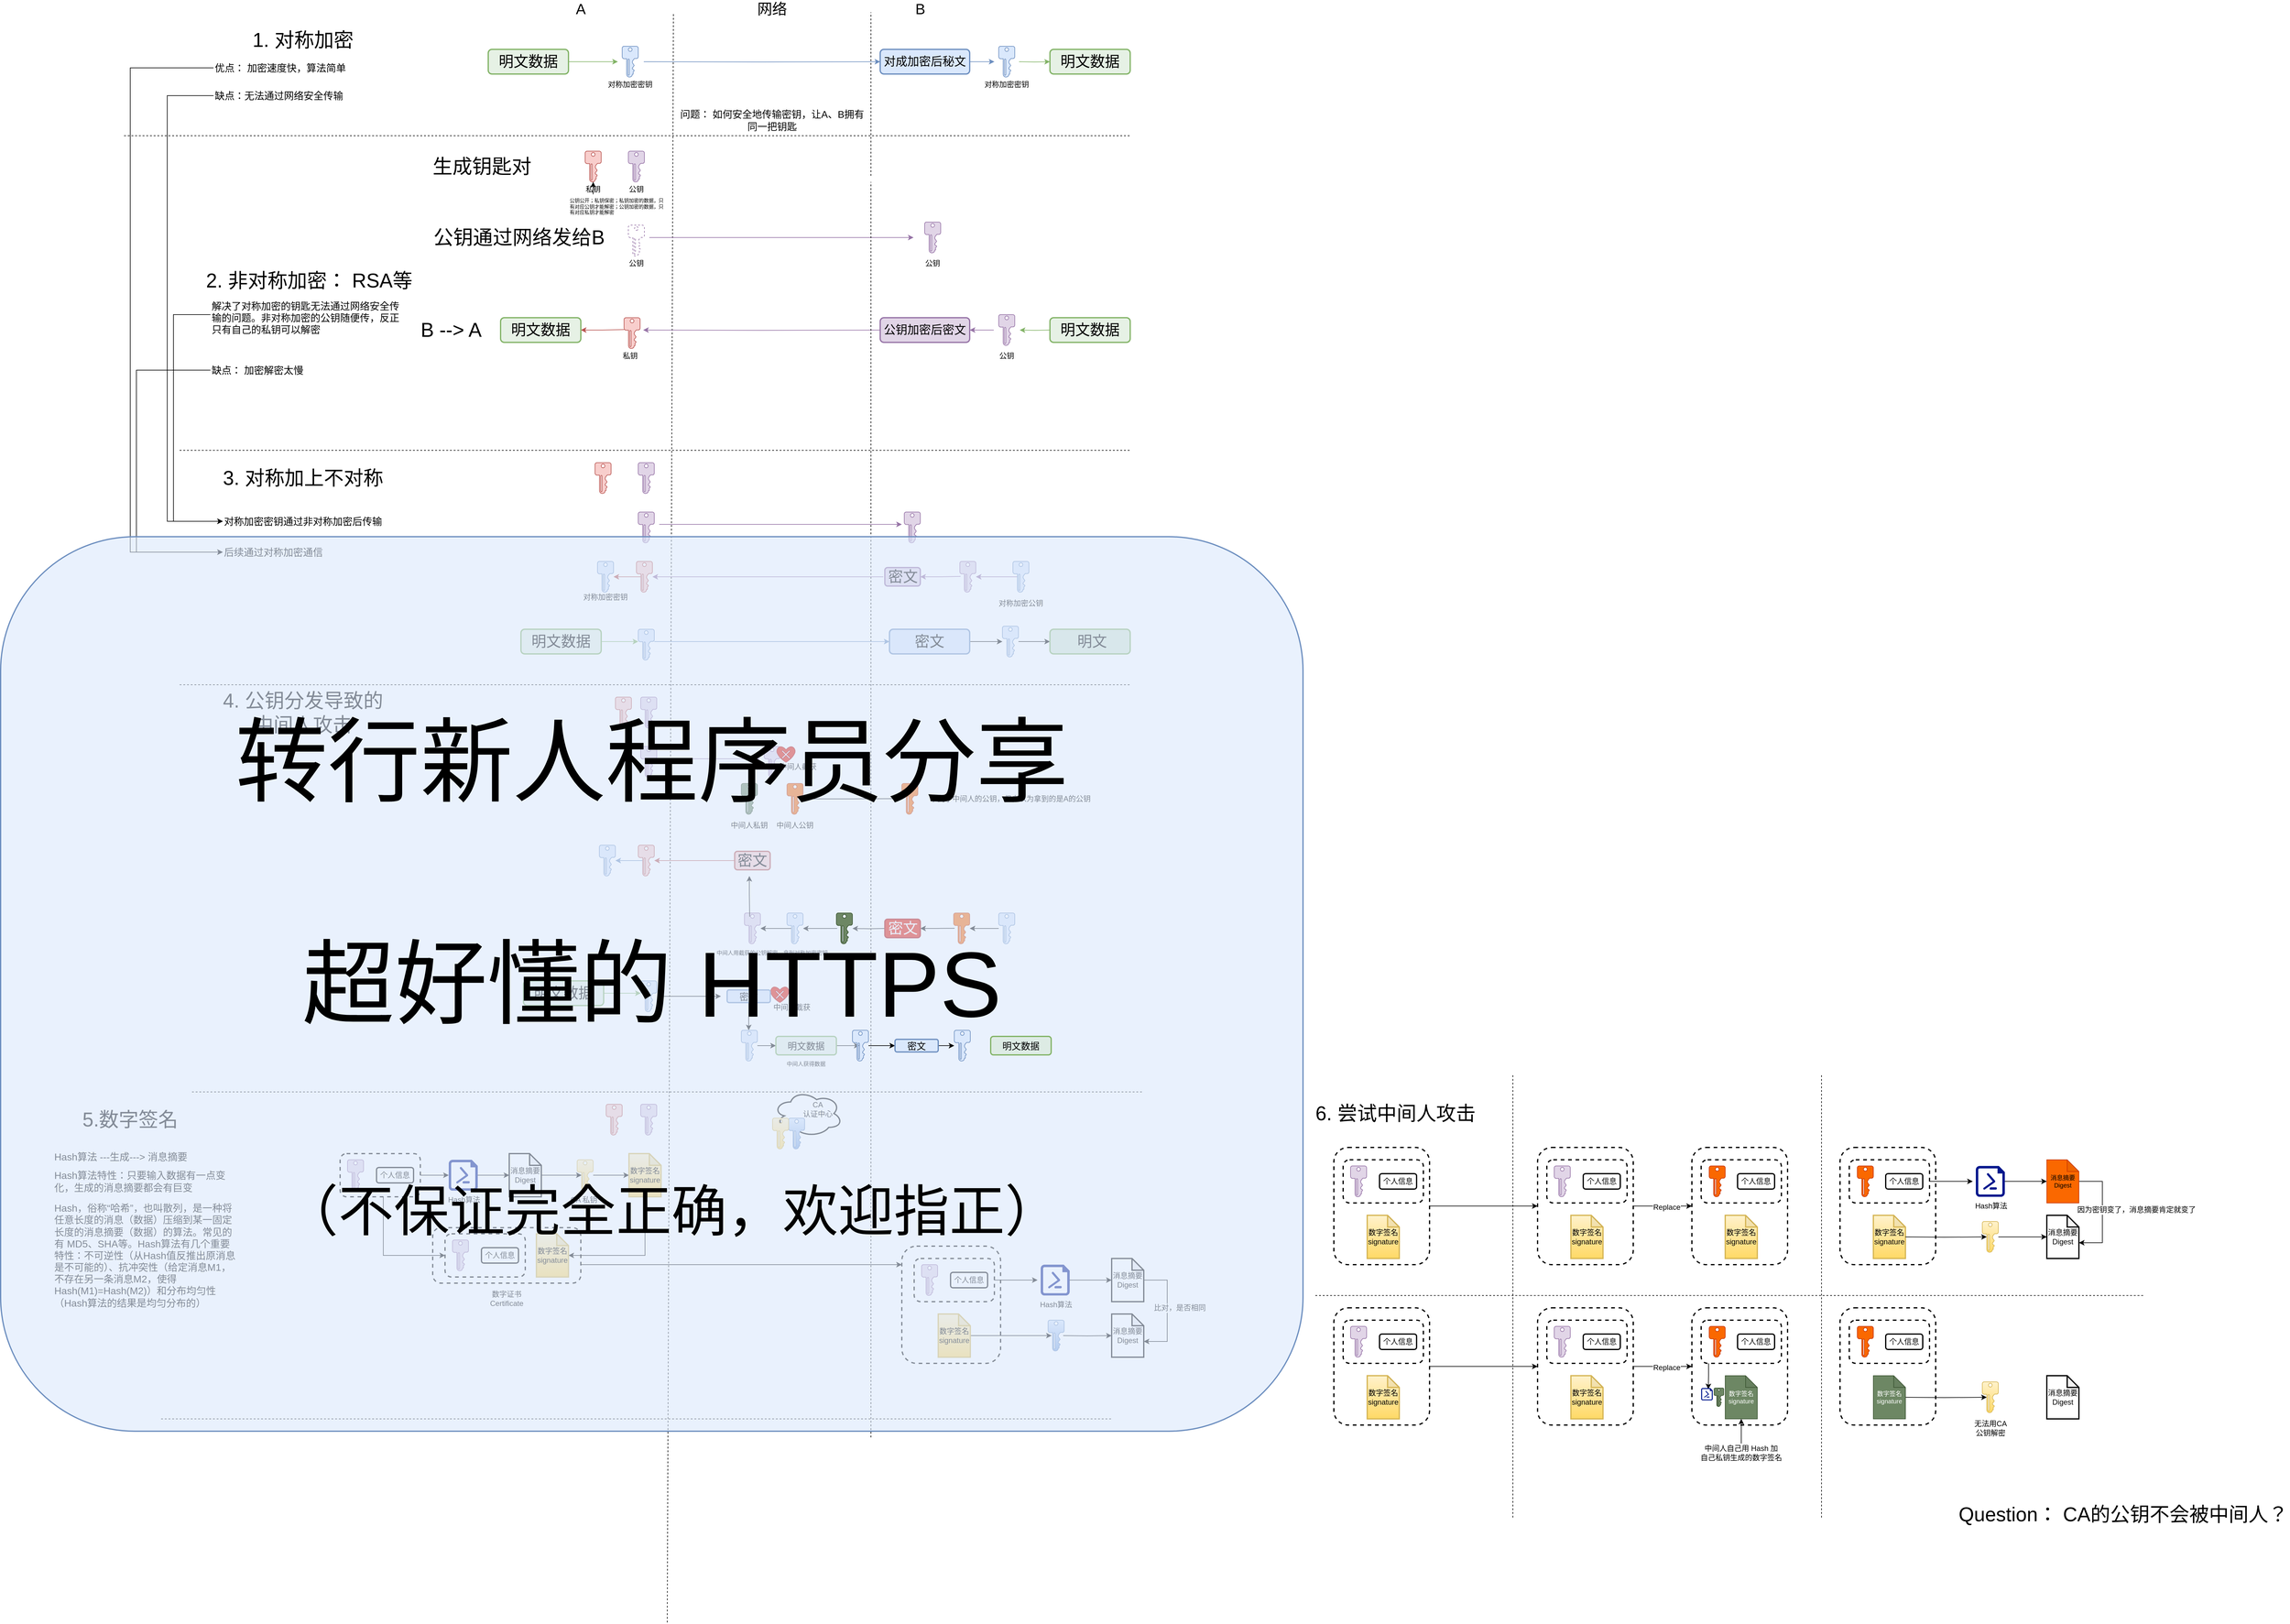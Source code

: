 <mxfile version="15.7.3" type="device"><diagram id="ICsiffm2LVpSxMOD5kgH" name="Page-1"><mxGraphModel dx="4590" dy="2348" grid="1" gridSize="10" guides="1" tooltips="1" connect="1" arrows="1" fold="1" page="1" pageScale="1" pageWidth="850" pageHeight="1100" math="0" shadow="0"><root><mxCell id="0"/><mxCell id="1" parent="0"/><mxCell id="135BQmfBDXCe_dALbExQ-277" style="edgeStyle=orthogonalEdgeStyle;rounded=0;orthogonalLoop=1;jettySize=auto;html=1;fontSize=12;startArrow=none;startFill=0;endArrow=classic;endFill=1;" parent="1" source="135BQmfBDXCe_dALbExQ-269" target="135BQmfBDXCe_dALbExQ-278" edge="1"><mxGeometry relative="1" as="geometry"><mxPoint x="740" y="2055" as="targetPoint"/><Array as="points"><mxPoint x="755" y="2070"/><mxPoint x="755" y="2070"/></Array></mxGeometry></mxCell><mxCell id="135BQmfBDXCe_dALbExQ-269" value="" style="rounded=1;whiteSpace=wrap;html=1;dashed=1;fontSize=12;fillColor=none;align=left;verticalAlign=middle;strokeWidth=2;" parent="1" vertex="1"><mxGeometry x="10" y="2010" width="240" height="90" as="geometry"/></mxCell><mxCell id="135BQmfBDXCe_dALbExQ-12" style="edgeStyle=orthogonalEdgeStyle;rounded=0;orthogonalLoop=1;jettySize=auto;html=1;fontSize=24;fillColor=#d5e8d4;strokeColor=#82b366;" parent="1" source="135BQmfBDXCe_dALbExQ-5" edge="1"><mxGeometry relative="1" as="geometry"><mxPoint x="310" y="120" as="targetPoint"/></mxGeometry></mxCell><mxCell id="135BQmfBDXCe_dALbExQ-5" value="明文数据" style="rounded=1;whiteSpace=wrap;html=1;strokeWidth=2;fillColor=#D5E8D499;strokeColor=#82b366;fontSize=24;" parent="1" vertex="1"><mxGeometry x="100" y="100" width="130" height="40" as="geometry"/></mxCell><mxCell id="135BQmfBDXCe_dALbExQ-7" value="" style="endArrow=none;dashed=1;html=1;rounded=0;fontSize=24;" parent="1" edge="1"><mxGeometry width="50" height="50" relative="1" as="geometry"><mxPoint x="390" y="2650" as="sourcePoint"/><mxPoint x="400" y="40" as="targetPoint"/></mxGeometry></mxCell><mxCell id="135BQmfBDXCe_dALbExQ-8" value="A" style="text;html=1;strokeColor=none;fillColor=none;align=center;verticalAlign=middle;whiteSpace=wrap;rounded=0;fontSize=24;" parent="1" vertex="1"><mxGeometry x="220" y="20" width="60" height="30" as="geometry"/></mxCell><mxCell id="135BQmfBDXCe_dALbExQ-9" value="" style="endArrow=none;dashed=1;html=1;rounded=0;fontSize=24;startArrow=none;" parent="1" edge="1"><mxGeometry width="50" height="50" relative="1" as="geometry"><mxPoint x="720" y="305" as="sourcePoint"/><mxPoint x="720" y="40" as="targetPoint"/></mxGeometry></mxCell><mxCell id="135BQmfBDXCe_dALbExQ-10" value="B" style="text;html=1;strokeColor=none;fillColor=none;align=center;verticalAlign=middle;whiteSpace=wrap;rounded=0;fontSize=24;" parent="1" vertex="1"><mxGeometry x="770" y="20" width="60" height="30" as="geometry"/></mxCell><mxCell id="135BQmfBDXCe_dALbExQ-11" value="网络" style="text;html=1;strokeColor=none;fillColor=none;align=center;verticalAlign=middle;whiteSpace=wrap;rounded=0;fontSize=24;" parent="1" vertex="1"><mxGeometry x="530" y="20" width="60" height="30" as="geometry"/></mxCell><mxCell id="135BQmfBDXCe_dALbExQ-24" style="edgeStyle=orthogonalEdgeStyle;rounded=0;orthogonalLoop=1;jettySize=auto;html=1;fontSize=12;fillColor=#dae8fc;strokeColor=#6c8ebf;" parent="1" source="135BQmfBDXCe_dALbExQ-13" edge="1"><mxGeometry relative="1" as="geometry"><mxPoint x="920" y="120" as="targetPoint"/></mxGeometry></mxCell><mxCell id="135BQmfBDXCe_dALbExQ-13" value="对成加密后秘文" style="rounded=1;whiteSpace=wrap;html=1;strokeWidth=2;fillColor=#dae8fc;strokeColor=#6c8ebf;fontSize=19;" parent="1" vertex="1"><mxGeometry x="735" y="100" width="145" height="40" as="geometry"/></mxCell><mxCell id="135BQmfBDXCe_dALbExQ-19" style="edgeStyle=orthogonalEdgeStyle;rounded=0;orthogonalLoop=1;jettySize=auto;html=1;fontSize=12;fillColor=#dae8fc;strokeColor=#6c8ebf;" parent="1" target="135BQmfBDXCe_dALbExQ-13" edge="1"><mxGeometry relative="1" as="geometry"><mxPoint x="352" y="120" as="sourcePoint"/></mxGeometry></mxCell><mxCell id="135BQmfBDXCe_dALbExQ-25" value="明文数据" style="rounded=1;whiteSpace=wrap;html=1;strokeWidth=2;fillColor=#D5E8D499;strokeColor=#82b366;fontSize=24;" parent="1" vertex="1"><mxGeometry x="1010" y="100" width="130" height="40" as="geometry"/></mxCell><mxCell id="135BQmfBDXCe_dALbExQ-26" style="edgeStyle=orthogonalEdgeStyle;rounded=0;orthogonalLoop=1;jettySize=auto;html=1;fontSize=12;fillColor=#d5e8d4;strokeColor=#82b366;" parent="1" target="135BQmfBDXCe_dALbExQ-25" edge="1"><mxGeometry relative="1" as="geometry"><mxPoint x="960" y="120" as="sourcePoint"/></mxGeometry></mxCell><mxCell id="135BQmfBDXCe_dALbExQ-27" value="" style="endArrow=none;dashed=1;html=1;rounded=0;fontSize=12;startArrow=none;" parent="1" edge="1"><mxGeometry width="50" height="50" relative="1" as="geometry"><mxPoint x="-490" y="240" as="sourcePoint"/><mxPoint x="1140" y="240" as="targetPoint"/></mxGeometry></mxCell><mxCell id="135BQmfBDXCe_dALbExQ-29" value="&lt;font&gt;&lt;font style=&quot;font-size: 16px&quot;&gt;问题： 如何安全地传输密钥，让A、B拥有同一把钥匙&lt;/font&gt;&lt;br&gt;&lt;/font&gt;" style="text;html=1;strokeColor=none;fillColor=none;align=center;verticalAlign=middle;whiteSpace=wrap;rounded=0;opacity=10;fontSize=12;" parent="1" vertex="1"><mxGeometry x="410" y="200" width="300" height="30" as="geometry"/></mxCell><mxCell id="135BQmfBDXCe_dALbExQ-31" value="&lt;font&gt;&lt;font style=&quot;font-size: 32px&quot;&gt;1. 对称加密&lt;/font&gt;&lt;br&gt;&lt;/font&gt;" style="text;html=1;strokeColor=none;fillColor=none;align=center;verticalAlign=middle;whiteSpace=wrap;rounded=0;opacity=10;fontSize=16;" parent="1" vertex="1"><mxGeometry x="-350" y="70" width="300" height="30" as="geometry"/></mxCell><mxCell id="135BQmfBDXCe_dALbExQ-32" value="&lt;font&gt;&lt;font style=&quot;font-size: 32px&quot;&gt;2. 非对称加密： RSA等&lt;/font&gt;&lt;br&gt;&lt;/font&gt;" style="text;html=1;strokeColor=none;fillColor=none;align=center;verticalAlign=middle;whiteSpace=wrap;rounded=0;opacity=10;fontSize=16;" parent="1" vertex="1"><mxGeometry x="-370" y="460" width="360" height="30" as="geometry"/></mxCell><mxCell id="135BQmfBDXCe_dALbExQ-46" value="&lt;font&gt;&lt;font style=&quot;font-size: 32px&quot;&gt;B --&amp;gt; A&lt;/font&gt;&lt;br&gt;&lt;/font&gt;" style="text;html=1;strokeColor=none;fillColor=none;align=center;verticalAlign=middle;whiteSpace=wrap;rounded=0;opacity=10;fontSize=16;" parent="1" vertex="1"><mxGeometry x="-110" y="540" width="300" height="30" as="geometry"/></mxCell><mxCell id="135BQmfBDXCe_dALbExQ-47" style="edgeStyle=orthogonalEdgeStyle;rounded=0;orthogonalLoop=1;jettySize=auto;html=1;entryX=0.27;entryY=0.49;entryDx=0;entryDy=0;entryPerimeter=0;fontSize=16;fillColor=#f8cecc;strokeColor=#b85450;endArrow=none;endFill=0;startArrow=classic;startFill=1;" parent="1" source="135BQmfBDXCe_dALbExQ-48" edge="1"><mxGeometry relative="1" as="geometry"><mxPoint x="320.34" y="554.3" as="targetPoint"/></mxGeometry></mxCell><mxCell id="135BQmfBDXCe_dALbExQ-48" value="明文数据" style="rounded=1;whiteSpace=wrap;html=1;strokeWidth=2;fillColor=#D5E8D499;strokeColor=#82b366;fontSize=24;" parent="1" vertex="1"><mxGeometry x="120" y="535" width="130" height="40" as="geometry"/></mxCell><mxCell id="135BQmfBDXCe_dALbExQ-52" style="edgeStyle=orthogonalEdgeStyle;rounded=0;orthogonalLoop=1;jettySize=auto;html=1;fontSize=16;fillColor=#e1d5e7;strokeColor=#9673a6;startArrow=classic;startFill=1;endArrow=none;endFill=0;" parent="1" source="135BQmfBDXCe_dALbExQ-53" edge="1"><mxGeometry relative="1" as="geometry"><mxPoint x="919" y="555" as="targetPoint"/></mxGeometry></mxCell><mxCell id="135BQmfBDXCe_dALbExQ-53" value="公钥加密后密文" style="rounded=1;whiteSpace=wrap;html=1;strokeWidth=2;fillColor=#e1d5e7;strokeColor=#9673a6;fontSize=19;" parent="1" vertex="1"><mxGeometry x="735" y="535" width="145" height="40" as="geometry"/></mxCell><mxCell id="135BQmfBDXCe_dALbExQ-54" style="edgeStyle=orthogonalEdgeStyle;rounded=0;orthogonalLoop=1;jettySize=auto;html=1;fontSize=16;fillColor=#e1d5e7;strokeColor=#9673a6;startArrow=classic;startFill=1;endArrow=none;endFill=0;" parent="1" target="135BQmfBDXCe_dALbExQ-53" edge="1"><mxGeometry relative="1" as="geometry"><mxPoint x="351" y="555" as="sourcePoint"/></mxGeometry></mxCell><mxCell id="135BQmfBDXCe_dALbExQ-58" value="明文数据" style="rounded=1;whiteSpace=wrap;html=1;strokeWidth=2;fillColor=#D5E8D499;strokeColor=#82b366;fontSize=24;" parent="1" vertex="1"><mxGeometry x="1010" y="535" width="130" height="40" as="geometry"/></mxCell><mxCell id="135BQmfBDXCe_dALbExQ-59" style="edgeStyle=orthogonalEdgeStyle;rounded=0;orthogonalLoop=1;jettySize=auto;html=1;fontSize=16;fillColor=#d5e8d4;strokeColor=#82b366;startArrow=classic;startFill=1;endArrow=none;endFill=0;" parent="1" target="135BQmfBDXCe_dALbExQ-58" edge="1"><mxGeometry relative="1" as="geometry"><mxPoint x="961" y="555" as="sourcePoint"/></mxGeometry></mxCell><mxCell id="135BQmfBDXCe_dALbExQ-67" value="&lt;span style=&quot;font-size: 32px&quot;&gt;生成钥匙对&lt;/span&gt;" style="text;html=1;strokeColor=none;fillColor=none;align=center;verticalAlign=middle;whiteSpace=wrap;rounded=0;opacity=10;fontSize=16;" parent="1" vertex="1"><mxGeometry y="275" width="180" height="30" as="geometry"/></mxCell><mxCell id="135BQmfBDXCe_dALbExQ-74" style="edgeStyle=orthogonalEdgeStyle;rounded=0;orthogonalLoop=1;jettySize=auto;html=1;entryX=0.238;entryY=0.5;entryDx=0;entryDy=0;entryPerimeter=0;fontSize=16;startArrow=none;startFill=0;endArrow=classic;endFill=1;fillColor=#e1d5e7;strokeColor=#9673a6;" parent="1" edge="1"><mxGeometry relative="1" as="geometry"><mxPoint x="361" y="405" as="sourcePoint"/><mxPoint x="788.996" y="405" as="targetPoint"/></mxGeometry></mxCell><mxCell id="135BQmfBDXCe_dALbExQ-75" value="&lt;span style=&quot;font-size: 32px&quot;&gt;公钥通过网络发给B&lt;/span&gt;" style="text;html=1;strokeColor=none;fillColor=none;align=center;verticalAlign=middle;whiteSpace=wrap;rounded=0;opacity=10;fontSize=16;" parent="1" vertex="1"><mxGeometry y="390" width="300" height="30" as="geometry"/></mxCell><mxCell id="135BQmfBDXCe_dALbExQ-76" value="解决了对称加密的钥匙无法通过网络安全传输的问题。非对称加密的公钥随便传，反正只有自己的私钥可以解密" style="text;html=1;strokeColor=none;fillColor=none;align=left;verticalAlign=middle;whiteSpace=wrap;rounded=0;dashed=1;fontSize=16;" parent="1" vertex="1"><mxGeometry x="-350" y="520" width="310" height="30" as="geometry"/></mxCell><mxCell id="135BQmfBDXCe_dALbExQ-86" value="" style="endArrow=none;dashed=1;html=1;rounded=0;fontSize=24;" parent="1" edge="1"><mxGeometry width="50" height="50" relative="1" as="geometry"><mxPoint x="720" y="2350" as="sourcePoint"/><mxPoint x="720" y="315" as="targetPoint"/></mxGeometry></mxCell><mxCell id="135BQmfBDXCe_dALbExQ-16" value="&lt;font&gt;&lt;font style=&quot;font-size: 12px&quot;&gt;对称加密密钥&lt;/font&gt;&lt;br&gt;&lt;/font&gt;" style="text;html=1;strokeColor=none;fillColor=none;align=center;verticalAlign=middle;whiteSpace=wrap;rounded=0;opacity=10;fontSize=24;" parent="1" vertex="1"><mxGeometry x="280" y="145" width="100" height="15" as="geometry"/></mxCell><mxCell id="135BQmfBDXCe_dALbExQ-87" value="" style="sketch=0;aspect=fixed;pointerEvents=1;shadow=0;dashed=0;html=1;strokeColor=#6c8ebf;labelPosition=center;verticalLabelPosition=bottom;verticalAlign=top;align=center;fillColor=#dae8fc;shape=mxgraph.mscae.enterprise.key_permissions;fontSize=16;" parent="1" vertex="1"><mxGeometry x="317" y="95" width="26" height="50" as="geometry"/></mxCell><mxCell id="135BQmfBDXCe_dALbExQ-88" value="" style="sketch=0;aspect=fixed;pointerEvents=1;shadow=0;dashed=0;html=1;strokeColor=#6c8ebf;labelPosition=center;verticalLabelPosition=bottom;verticalAlign=top;align=center;fillColor=#dae8fc;shape=mxgraph.mscae.enterprise.key_permissions;fontSize=16;" parent="1" vertex="1"><mxGeometry x="927" y="95" width="26" height="50" as="geometry"/></mxCell><mxCell id="135BQmfBDXCe_dALbExQ-90" value="&lt;font&gt;&lt;font style=&quot;font-size: 12px&quot;&gt;对称加密密钥&lt;/font&gt;&lt;br&gt;&lt;/font&gt;" style="text;html=1;strokeColor=none;fillColor=none;align=center;verticalAlign=middle;whiteSpace=wrap;rounded=0;opacity=10;fontSize=24;" parent="1" vertex="1"><mxGeometry x="890" y="145" width="100" height="15" as="geometry"/></mxCell><mxCell id="PKPHt1PLOoFPX8-rhOjS-13" value="" style="edgeStyle=orthogonalEdgeStyle;rounded=0;orthogonalLoop=1;jettySize=auto;html=1;fontSize=50;" edge="1" parent="1" source="135BQmfBDXCe_dALbExQ-66" target="135BQmfBDXCe_dALbExQ-91"><mxGeometry relative="1" as="geometry"/></mxCell><mxCell id="135BQmfBDXCe_dALbExQ-66" value="&lt;font&gt;&lt;font style=&quot;font-size: 12px&quot;&gt;私钥&lt;/font&gt;&lt;br&gt;&lt;/font&gt;" style="text;html=1;strokeColor=none;fillColor=none;align=center;verticalAlign=middle;whiteSpace=wrap;rounded=0;opacity=10;fontSize=24;" parent="1" vertex="1"><mxGeometry x="220" y="315" width="100" height="15" as="geometry"/></mxCell><mxCell id="135BQmfBDXCe_dALbExQ-91" value="" style="sketch=0;aspect=fixed;pointerEvents=1;shadow=0;dashed=0;html=1;strokeColor=#b85450;labelPosition=center;verticalLabelPosition=bottom;verticalAlign=top;align=center;fillColor=#f8cecc;shape=mxgraph.mscae.enterprise.key_permissions;fontSize=16;" parent="1" vertex="1"><mxGeometry x="257" y="265" width="26" height="50" as="geometry"/></mxCell><mxCell id="135BQmfBDXCe_dALbExQ-63" value="&lt;font&gt;&lt;font style=&quot;font-size: 12px&quot;&gt;公钥&lt;/font&gt;&lt;br&gt;&lt;/font&gt;" style="text;html=1;strokeColor=none;fillColor=none;align=center;verticalAlign=middle;whiteSpace=wrap;rounded=0;opacity=10;fontSize=24;" parent="1" vertex="1"><mxGeometry x="290" y="315" width="100" height="15" as="geometry"/></mxCell><mxCell id="135BQmfBDXCe_dALbExQ-92" value="" style="sketch=0;aspect=fixed;pointerEvents=1;shadow=0;dashed=0;html=1;strokeColor=#9673a6;labelPosition=center;verticalLabelPosition=bottom;verticalAlign=top;align=center;fillColor=#e1d5e7;shape=mxgraph.mscae.enterprise.key_permissions;fontSize=16;" parent="1" vertex="1"><mxGeometry x="327" y="265" width="26" height="50" as="geometry"/></mxCell><mxCell id="135BQmfBDXCe_dALbExQ-70" value="&lt;font&gt;&lt;font style=&quot;font-size: 12px&quot;&gt;公钥&lt;/font&gt;&lt;br&gt;&lt;/font&gt;" style="text;html=1;strokeColor=none;fillColor=none;align=center;verticalAlign=middle;whiteSpace=wrap;rounded=0;opacity=10;fontSize=24;" parent="1" vertex="1"><mxGeometry x="290" y="435" width="100" height="15" as="geometry"/></mxCell><mxCell id="135BQmfBDXCe_dALbExQ-94" value="" style="aspect=fixed;pointerEvents=1;dashed=1;html=1;strokeColor=#9673a6;labelPosition=center;verticalLabelPosition=bottom;verticalAlign=top;align=center;fillColor=none;shape=mxgraph.mscae.enterprise.key_permissions;fontSize=24;" parent="1" vertex="1"><mxGeometry x="327" y="385" width="26" height="50" as="geometry"/></mxCell><mxCell id="135BQmfBDXCe_dALbExQ-95" value="" style="sketch=0;aspect=fixed;pointerEvents=1;shadow=0;dashed=0;html=1;strokeColor=#9673a6;labelPosition=center;verticalLabelPosition=bottom;verticalAlign=top;align=center;fillColor=#e1d5e7;shape=mxgraph.mscae.enterprise.key_permissions;fontSize=16;" parent="1" vertex="1"><mxGeometry x="807" y="380" width="26" height="50" as="geometry"/></mxCell><mxCell id="135BQmfBDXCe_dALbExQ-73" value="&lt;font&gt;&lt;font style=&quot;font-size: 12px&quot;&gt;公钥&lt;/font&gt;&lt;br&gt;&lt;/font&gt;" style="text;html=1;strokeColor=none;fillColor=none;align=center;verticalAlign=middle;whiteSpace=wrap;rounded=0;opacity=10;fontSize=24;" parent="1" vertex="1"><mxGeometry x="800" y="435" width="40" height="15" as="geometry"/></mxCell><mxCell id="135BQmfBDXCe_dALbExQ-51" value="&lt;font&gt;&lt;font style=&quot;font-size: 12px&quot;&gt;私钥&lt;/font&gt;&lt;br&gt;&lt;/font&gt;" style="text;html=1;strokeColor=none;fillColor=none;align=center;verticalAlign=middle;whiteSpace=wrap;rounded=0;opacity=10;fontSize=24;" parent="1" vertex="1"><mxGeometry x="280" y="585" width="100" height="15" as="geometry"/></mxCell><mxCell id="135BQmfBDXCe_dALbExQ-57" value="&lt;font&gt;&lt;font style=&quot;font-size: 12px&quot;&gt;公钥&lt;/font&gt;&lt;br&gt;&lt;/font&gt;" style="text;html=1;strokeColor=none;fillColor=none;align=center;verticalAlign=middle;whiteSpace=wrap;rounded=0;opacity=10;fontSize=24;" parent="1" vertex="1"><mxGeometry x="890" y="585" width="100" height="15" as="geometry"/></mxCell><mxCell id="135BQmfBDXCe_dALbExQ-98" value="" style="sketch=0;aspect=fixed;pointerEvents=1;shadow=0;dashed=0;html=1;strokeColor=#b85450;labelPosition=center;verticalLabelPosition=bottom;verticalAlign=top;align=center;fillColor=#f8cecc;shape=mxgraph.mscae.enterprise.key_permissions;fontSize=16;" parent="1" vertex="1"><mxGeometry x="320" y="535" width="26" height="50" as="geometry"/></mxCell><mxCell id="135BQmfBDXCe_dALbExQ-100" value="" style="sketch=0;aspect=fixed;pointerEvents=1;shadow=0;dashed=0;html=1;strokeColor=#9673a6;labelPosition=center;verticalLabelPosition=bottom;verticalAlign=top;align=center;fillColor=#e1d5e7;shape=mxgraph.mscae.enterprise.key_permissions;fontSize=16;" parent="1" vertex="1"><mxGeometry x="927" y="530" width="26" height="50" as="geometry"/></mxCell><mxCell id="135BQmfBDXCe_dALbExQ-101" value="" style="endArrow=none;dashed=1;html=1;rounded=0;fontSize=12;" parent="1" edge="1"><mxGeometry width="50" height="50" relative="1" as="geometry"><mxPoint x="-400" y="750" as="sourcePoint"/><mxPoint x="1140.0" y="750" as="targetPoint"/></mxGeometry></mxCell><mxCell id="135BQmfBDXCe_dALbExQ-111" style="edgeStyle=orthogonalEdgeStyle;rounded=0;orthogonalLoop=1;jettySize=auto;html=1;entryX=0;entryY=0.5;entryDx=0;entryDy=0;fontSize=8;startArrow=none;startFill=0;endArrow=classic;endFill=1;" parent="1" source="135BQmfBDXCe_dALbExQ-76" target="135BQmfBDXCe_dALbExQ-104" edge="1"><mxGeometry relative="1" as="geometry"><Array as="points"><mxPoint x="-410" y="530"/><mxPoint x="-410" y="865"/></Array></mxGeometry></mxCell><mxCell id="135BQmfBDXCe_dALbExQ-115" style="edgeStyle=orthogonalEdgeStyle;rounded=0;orthogonalLoop=1;jettySize=auto;html=1;entryX=0;entryY=0.5;entryDx=0;entryDy=0;fontSize=8;startArrow=none;startFill=0;endArrow=classic;endFill=1;" parent="1" source="135BQmfBDXCe_dALbExQ-102" target="135BQmfBDXCe_dALbExQ-113" edge="1"><mxGeometry relative="1" as="geometry"><Array as="points"><mxPoint x="-470" y="620"/><mxPoint x="-470" y="915"/></Array></mxGeometry></mxCell><mxCell id="135BQmfBDXCe_dALbExQ-102" value="缺点： 加密解密太慢" style="text;html=1;strokeColor=none;fillColor=none;align=left;verticalAlign=middle;whiteSpace=wrap;rounded=0;dashed=1;fontSize=16;" parent="1" vertex="1"><mxGeometry x="-350" y="605" width="310" height="30" as="geometry"/></mxCell><mxCell id="135BQmfBDXCe_dALbExQ-103" value="&lt;font&gt;&lt;font style=&quot;font-size: 32px&quot;&gt;3. 对称加上不对称&lt;/font&gt;&lt;br&gt;&lt;/font&gt;" style="text;html=1;strokeColor=none;fillColor=none;align=center;verticalAlign=middle;whiteSpace=wrap;rounded=0;opacity=10;fontSize=16;" parent="1" vertex="1"><mxGeometry x="-350" y="780" width="300" height="30" as="geometry"/></mxCell><mxCell id="135BQmfBDXCe_dALbExQ-104" value="对称加密密钥通过非对称加密后传输&amp;nbsp;" style="text;html=1;strokeColor=none;fillColor=none;align=left;verticalAlign=middle;whiteSpace=wrap;rounded=0;dashed=1;fontSize=16;" parent="1" vertex="1"><mxGeometry x="-330" y="850" width="280" height="30" as="geometry"/></mxCell><mxCell id="135BQmfBDXCe_dALbExQ-114" style="edgeStyle=orthogonalEdgeStyle;rounded=0;orthogonalLoop=1;jettySize=auto;html=1;entryX=0;entryY=0.5;entryDx=0;entryDy=0;fontSize=8;startArrow=none;startFill=0;endArrow=classic;endFill=1;" parent="1" source="135BQmfBDXCe_dALbExQ-108" target="135BQmfBDXCe_dALbExQ-113" edge="1"><mxGeometry relative="1" as="geometry"><Array as="points"><mxPoint x="-480" y="130"/><mxPoint x="-480" y="915"/></Array></mxGeometry></mxCell><mxCell id="135BQmfBDXCe_dALbExQ-108" value="优点： 加密速度快，算法简单" style="text;html=1;strokeColor=none;fillColor=none;align=left;verticalAlign=middle;whiteSpace=wrap;rounded=0;dashed=1;fontSize=16;" parent="1" vertex="1"><mxGeometry x="-345" y="115" width="310" height="30" as="geometry"/></mxCell><mxCell id="135BQmfBDXCe_dALbExQ-112" style="edgeStyle=orthogonalEdgeStyle;rounded=0;orthogonalLoop=1;jettySize=auto;html=1;entryX=0;entryY=0.5;entryDx=0;entryDy=0;fontSize=8;startArrow=none;startFill=0;endArrow=classic;endFill=1;" parent="1" source="135BQmfBDXCe_dALbExQ-105" target="135BQmfBDXCe_dALbExQ-104" edge="1"><mxGeometry relative="1" as="geometry"><Array as="points"><mxPoint x="-420" y="175"/><mxPoint x="-420" y="865"/></Array></mxGeometry></mxCell><mxCell id="135BQmfBDXCe_dALbExQ-105" value="缺点：无法通过网络安全传输" style="text;html=1;strokeColor=none;fillColor=none;align=left;verticalAlign=middle;whiteSpace=wrap;rounded=0;dashed=1;fontSize=16;" parent="1" vertex="1"><mxGeometry x="-345" y="160" width="310" height="30" as="geometry"/></mxCell><mxCell id="135BQmfBDXCe_dALbExQ-110" value="&lt;font style=&quot;font-size: 8px; line-height: 1;&quot;&gt;公钥公开；私钥保密；私钥加密的数据，只有对应公钥才能解密；公钥加密的数据，只有对应私钥才能解密&lt;/font&gt;" style="text;html=1;strokeColor=none;fillColor=none;align=left;verticalAlign=middle;whiteSpace=wrap;rounded=0;dashed=1;fontSize=8;" parent="1" vertex="1"><mxGeometry x="230" y="340" width="160" height="30" as="geometry"/></mxCell><mxCell id="135BQmfBDXCe_dALbExQ-113" value="后续通过对称加密通信" style="text;html=1;strokeColor=none;fillColor=none;align=left;verticalAlign=middle;whiteSpace=wrap;rounded=0;dashed=1;fontSize=16;" parent="1" vertex="1"><mxGeometry x="-330" y="900" width="280" height="30" as="geometry"/></mxCell><mxCell id="135BQmfBDXCe_dALbExQ-117" value="" style="sketch=0;aspect=fixed;pointerEvents=1;shadow=0;dashed=0;html=1;strokeColor=#b85450;labelPosition=center;verticalLabelPosition=bottom;verticalAlign=top;align=center;fillColor=#f8cecc;shape=mxgraph.mscae.enterprise.key_permissions;fontSize=16;" parent="1" vertex="1"><mxGeometry x="273" y="770" width="26" height="50" as="geometry"/></mxCell><mxCell id="135BQmfBDXCe_dALbExQ-118" value="" style="sketch=0;aspect=fixed;pointerEvents=1;shadow=0;dashed=0;html=1;strokeColor=#9673a6;labelPosition=center;verticalLabelPosition=bottom;verticalAlign=top;align=center;fillColor=#e1d5e7;shape=mxgraph.mscae.enterprise.key_permissions;fontSize=16;" parent="1" vertex="1"><mxGeometry x="343" y="770" width="26" height="50" as="geometry"/></mxCell><mxCell id="135BQmfBDXCe_dALbExQ-127" style="edgeStyle=orthogonalEdgeStyle;rounded=0;orthogonalLoop=1;jettySize=auto;html=1;entryX=0.28;entryY=0.5;entryDx=0;entryDy=0;entryPerimeter=0;fontSize=12;startArrow=classic;startFill=1;endArrow=none;endFill=0;fillColor=#f8cecc;strokeColor=#b85450;" parent="1" source="135BQmfBDXCe_dALbExQ-119" target="135BQmfBDXCe_dALbExQ-126" edge="1"><mxGeometry relative="1" as="geometry"/></mxCell><mxCell id="135BQmfBDXCe_dALbExQ-119" value="" style="sketch=0;aspect=fixed;pointerEvents=1;shadow=0;dashed=0;html=1;strokeColor=#6c8ebf;labelPosition=center;verticalLabelPosition=bottom;verticalAlign=top;align=center;fillColor=#dae8fc;shape=mxgraph.mscae.enterprise.key_permissions;fontSize=16;" parent="1" vertex="1"><mxGeometry x="277" y="930" width="26" height="50" as="geometry"/></mxCell><mxCell id="135BQmfBDXCe_dALbExQ-121" value="&lt;font style=&quot;font-size: 12px;&quot;&gt;&lt;font style=&quot;font-size: 12px&quot;&gt;对称加密密钥&lt;/font&gt;&lt;br style=&quot;font-size: 12px;&quot;&gt;&lt;/font&gt;" style="text;html=1;strokeColor=none;fillColor=none;align=center;verticalAlign=middle;whiteSpace=wrap;rounded=0;opacity=10;fontSize=12;" parent="1" vertex="1"><mxGeometry x="240" y="980" width="100" height="15" as="geometry"/></mxCell><mxCell id="135BQmfBDXCe_dALbExQ-122" value="" style="sketch=0;aspect=fixed;pointerEvents=1;shadow=0;dashed=0;html=1;strokeColor=#9673a6;labelPosition=center;verticalLabelPosition=bottom;verticalAlign=top;align=center;fillColor=#e1d5e7;shape=mxgraph.mscae.enterprise.key_permissions;fontSize=16;" parent="1" vertex="1"><mxGeometry x="774" y="850" width="26" height="50" as="geometry"/></mxCell><mxCell id="135BQmfBDXCe_dALbExQ-123" style="edgeStyle=orthogonalEdgeStyle;rounded=0;orthogonalLoop=1;jettySize=auto;html=1;fontSize=16;startArrow=none;startFill=0;endArrow=classic;endFill=1;fillColor=#e1d5e7;strokeColor=#9673a6;" parent="1" edge="1"><mxGeometry relative="1" as="geometry"><mxPoint x="377" y="870" as="sourcePoint"/><mxPoint x="770" y="870" as="targetPoint"/></mxGeometry></mxCell><mxCell id="135BQmfBDXCe_dALbExQ-124" value="" style="aspect=fixed;pointerEvents=1;dashed=0;html=1;strokeColor=#9673a6;labelPosition=center;verticalLabelPosition=bottom;verticalAlign=top;align=center;fillColor=#e1d5e7;shape=mxgraph.mscae.enterprise.key_permissions;fontSize=16;shadow=0;sketch=0;" parent="1" vertex="1"><mxGeometry x="343" y="850" width="26" height="50" as="geometry"/></mxCell><mxCell id="135BQmfBDXCe_dALbExQ-131" style="edgeStyle=orthogonalEdgeStyle;rounded=0;orthogonalLoop=1;jettySize=auto;html=1;fontSize=12;startArrow=classic;startFill=1;endArrow=none;endFill=0;fillColor=#e1d5e7;strokeColor=#9673a6;" parent="1" source="135BQmfBDXCe_dALbExQ-126" edge="1"><mxGeometry relative="1" as="geometry"><mxPoint x="740" y="955" as="targetPoint"/></mxGeometry></mxCell><mxCell id="135BQmfBDXCe_dALbExQ-126" value="" style="sketch=0;aspect=fixed;pointerEvents=1;shadow=0;dashed=0;html=1;strokeColor=#b85450;labelPosition=center;verticalLabelPosition=bottom;verticalAlign=top;align=center;fillColor=#f8cecc;shape=mxgraph.mscae.enterprise.key_permissions;fontSize=16;" parent="1" vertex="1"><mxGeometry x="340" y="930" width="26" height="50" as="geometry"/></mxCell><mxCell id="135BQmfBDXCe_dALbExQ-135" style="edgeStyle=orthogonalEdgeStyle;rounded=0;orthogonalLoop=1;jettySize=auto;html=1;entryX=0.28;entryY=0.5;entryDx=0;entryDy=0;entryPerimeter=0;fontSize=12;startArrow=classic;startFill=1;endArrow=none;endFill=0;fillColor=#e1d5e7;strokeColor=#9673a6;" parent="1" source="135BQmfBDXCe_dALbExQ-132" target="135BQmfBDXCe_dALbExQ-134" edge="1"><mxGeometry relative="1" as="geometry"/></mxCell><mxCell id="135BQmfBDXCe_dALbExQ-132" value="" style="sketch=0;aspect=fixed;pointerEvents=1;shadow=0;dashed=0;html=1;strokeColor=#9673a6;labelPosition=center;verticalLabelPosition=bottom;verticalAlign=top;align=center;fillColor=#e1d5e7;shape=mxgraph.mscae.enterprise.key_permissions;fontSize=16;" parent="1" vertex="1"><mxGeometry x="864" y="930" width="26" height="50" as="geometry"/></mxCell><mxCell id="135BQmfBDXCe_dALbExQ-133" style="edgeStyle=orthogonalEdgeStyle;rounded=0;orthogonalLoop=1;jettySize=auto;html=1;entryX=0.045;entryY=0.487;entryDx=0;entryDy=0;entryPerimeter=0;fontSize=12;startArrow=classic;startFill=1;endArrow=none;endFill=0;fillColor=#e1d5e7;strokeColor=#9673a6;exitX=1;exitY=0.5;exitDx=0;exitDy=0;" parent="1" target="135BQmfBDXCe_dALbExQ-132" edge="1" source="135BQmfBDXCe_dALbExQ-225"><mxGeometry relative="1" as="geometry"><mxPoint x="796" y="955" as="sourcePoint"/></mxGeometry></mxCell><mxCell id="135BQmfBDXCe_dALbExQ-134" value="" style="sketch=0;aspect=fixed;pointerEvents=1;shadow=0;dashed=0;html=1;strokeColor=#6c8ebf;labelPosition=center;verticalLabelPosition=bottom;verticalAlign=top;align=center;fillColor=#dae8fc;shape=mxgraph.mscae.enterprise.key_permissions;fontSize=16;" parent="1" vertex="1"><mxGeometry x="950" y="930" width="26" height="50" as="geometry"/></mxCell><mxCell id="135BQmfBDXCe_dALbExQ-136" value="&lt;font style=&quot;font-size: 12px&quot;&gt;&lt;font style=&quot;font-size: 12px&quot;&gt;对称加密公钥&lt;/font&gt;&lt;br style=&quot;font-size: 12px&quot;&gt;&lt;/font&gt;" style="text;html=1;strokeColor=none;fillColor=none;align=center;verticalAlign=middle;whiteSpace=wrap;rounded=0;opacity=10;fontSize=12;" parent="1" vertex="1"><mxGeometry x="913" y="990" width="100" height="15" as="geometry"/></mxCell><mxCell id="135BQmfBDXCe_dALbExQ-138" style="edgeStyle=orthogonalEdgeStyle;rounded=0;orthogonalLoop=1;jettySize=auto;html=1;exitX=0.5;exitY=1;exitDx=0;exitDy=0;fontSize=12;startArrow=none;startFill=0;endArrow=classic;endFill=1;" parent="1" edge="1"><mxGeometry relative="1" as="geometry"><mxPoint x="983" y="1005.0" as="sourcePoint"/><mxPoint x="983" y="1005.0" as="targetPoint"/></mxGeometry></mxCell><mxCell id="135BQmfBDXCe_dALbExQ-144" style="edgeStyle=orthogonalEdgeStyle;rounded=0;orthogonalLoop=1;jettySize=auto;html=1;entryX=0;entryY=0.4;entryDx=0;entryDy=0;entryPerimeter=0;fontSize=12;startArrow=none;startFill=0;endArrow=classic;endFill=1;fillColor=#d5e8d4;strokeColor=#82b366;" parent="1" source="135BQmfBDXCe_dALbExQ-140" target="135BQmfBDXCe_dALbExQ-141" edge="1"><mxGeometry relative="1" as="geometry"/></mxCell><mxCell id="135BQmfBDXCe_dALbExQ-140" value="明文数据" style="rounded=1;whiteSpace=wrap;html=1;strokeWidth=2;fillColor=#D5E8D499;strokeColor=#82b366;fontSize=24;" parent="1" vertex="1"><mxGeometry x="153" y="1040" width="130" height="40" as="geometry"/></mxCell><mxCell id="135BQmfBDXCe_dALbExQ-146" style="edgeStyle=orthogonalEdgeStyle;rounded=0;orthogonalLoop=1;jettySize=auto;html=1;fontSize=12;startArrow=none;startFill=0;endArrow=classic;endFill=1;fillColor=#dae8fc;strokeColor=#6c8ebf;" parent="1" source="135BQmfBDXCe_dALbExQ-141" target="135BQmfBDXCe_dALbExQ-145" edge="1"><mxGeometry relative="1" as="geometry"><Array as="points"><mxPoint x="480" y="1060"/><mxPoint x="480" y="1060"/></Array></mxGeometry></mxCell><mxCell id="135BQmfBDXCe_dALbExQ-141" value="" style="sketch=0;aspect=fixed;pointerEvents=1;shadow=0;dashed=0;html=1;strokeColor=#6c8ebf;labelPosition=center;verticalLabelPosition=bottom;verticalAlign=top;align=center;fillColor=#dae8fc;shape=mxgraph.mscae.enterprise.key_permissions;fontSize=16;" parent="1" vertex="1"><mxGeometry x="343" y="1040" width="26" height="50" as="geometry"/></mxCell><mxCell id="135BQmfBDXCe_dALbExQ-148" style="edgeStyle=orthogonalEdgeStyle;rounded=0;orthogonalLoop=1;jettySize=auto;html=1;fontSize=12;startArrow=none;startFill=0;endArrow=classic;endFill=1;" parent="1" source="135BQmfBDXCe_dALbExQ-145" target="135BQmfBDXCe_dALbExQ-147" edge="1"><mxGeometry relative="1" as="geometry"/></mxCell><mxCell id="135BQmfBDXCe_dALbExQ-145" value="密文" style="rounded=1;whiteSpace=wrap;html=1;strokeWidth=2;fillColor=#dae8fc;strokeColor=#6c8ebf;fontSize=24;" parent="1" vertex="1"><mxGeometry x="750" y="1040" width="130" height="40" as="geometry"/></mxCell><mxCell id="135BQmfBDXCe_dALbExQ-150" style="edgeStyle=orthogonalEdgeStyle;rounded=0;orthogonalLoop=1;jettySize=auto;html=1;entryX=0;entryY=0.5;entryDx=0;entryDy=0;fontSize=12;startArrow=none;startFill=0;endArrow=classic;endFill=1;" parent="1" source="135BQmfBDXCe_dALbExQ-147" target="135BQmfBDXCe_dALbExQ-149" edge="1"><mxGeometry relative="1" as="geometry"/></mxCell><mxCell id="135BQmfBDXCe_dALbExQ-147" value="" style="sketch=0;aspect=fixed;pointerEvents=1;shadow=0;dashed=0;html=1;strokeColor=#6c8ebf;labelPosition=center;verticalLabelPosition=bottom;verticalAlign=top;align=center;fillColor=#dae8fc;shape=mxgraph.mscae.enterprise.key_permissions;fontSize=16;" parent="1" vertex="1"><mxGeometry x="933" y="1035" width="26" height="50" as="geometry"/></mxCell><mxCell id="135BQmfBDXCe_dALbExQ-149" value="&amp;nbsp;明文" style="rounded=1;whiteSpace=wrap;html=1;strokeWidth=2;fillColor=#d5e8d4;strokeColor=#82b366;fontSize=24;" parent="1" vertex="1"><mxGeometry x="1010" y="1040" width="130" height="40" as="geometry"/></mxCell><mxCell id="135BQmfBDXCe_dALbExQ-151" value="" style="endArrow=none;dashed=1;html=1;rounded=0;fontSize=12;" parent="1" edge="1"><mxGeometry width="50" height="50" relative="1" as="geometry"><mxPoint x="-400" y="1130" as="sourcePoint"/><mxPoint x="1140.0" y="1130" as="targetPoint"/></mxGeometry></mxCell><mxCell id="135BQmfBDXCe_dALbExQ-152" value="&lt;font&gt;&lt;font style=&quot;font-size: 32px&quot;&gt;4. 公钥分发导致的&lt;br&gt;中间人攻击&lt;/font&gt;&lt;br&gt;&lt;/font&gt;" style="text;html=1;strokeColor=none;fillColor=none;align=center;verticalAlign=middle;whiteSpace=wrap;rounded=0;opacity=10;fontSize=16;" parent="1" vertex="1"><mxGeometry x="-350" y="1160" width="300" height="30" as="geometry"/></mxCell><mxCell id="135BQmfBDXCe_dALbExQ-153" value="" style="sketch=0;aspect=fixed;pointerEvents=1;shadow=0;dashed=0;html=1;strokeColor=#b85450;labelPosition=center;verticalLabelPosition=bottom;verticalAlign=top;align=center;fillColor=#f8cecc;shape=mxgraph.mscae.enterprise.key_permissions;fontSize=16;" parent="1" vertex="1"><mxGeometry x="306" y="1150" width="26" height="50" as="geometry"/></mxCell><mxCell id="135BQmfBDXCe_dALbExQ-154" value="" style="sketch=0;aspect=fixed;pointerEvents=1;shadow=0;dashed=0;html=1;strokeColor=#9673a6;labelPosition=center;verticalLabelPosition=bottom;verticalAlign=top;align=center;fillColor=#e1d5e7;shape=mxgraph.mscae.enterprise.key_permissions;fontSize=16;" parent="1" vertex="1"><mxGeometry x="347" y="1150" width="26" height="50" as="geometry"/></mxCell><mxCell id="135BQmfBDXCe_dALbExQ-155" value="" style="sketch=0;aspect=fixed;pointerEvents=1;shadow=0;dashed=0;html=1;strokeColor=#9673a6;labelPosition=center;verticalLabelPosition=bottom;verticalAlign=top;align=center;fillColor=#e1d5e7;shape=mxgraph.mscae.enterprise.key_permissions;fontSize=16;" parent="1" vertex="1"><mxGeometry x="547" y="1230" width="26" height="50" as="geometry"/></mxCell><mxCell id="135BQmfBDXCe_dALbExQ-156" style="edgeStyle=orthogonalEdgeStyle;rounded=0;orthogonalLoop=1;jettySize=auto;html=1;fontSize=16;startArrow=none;startFill=0;endArrow=classic;endFill=1;fillColor=#e1d5e7;strokeColor=#9673a6;" parent="1" edge="1"><mxGeometry relative="1" as="geometry"><mxPoint x="381" y="1250" as="sourcePoint"/><mxPoint x="540" y="1250" as="targetPoint"/></mxGeometry></mxCell><mxCell id="135BQmfBDXCe_dALbExQ-157" value="" style="aspect=fixed;pointerEvents=1;dashed=0;html=1;strokeColor=#9673a6;labelPosition=center;verticalLabelPosition=bottom;verticalAlign=top;align=center;fillColor=#e1d5e7;shape=mxgraph.mscae.enterprise.key_permissions;fontSize=16;shadow=0;sketch=0;" parent="1" vertex="1"><mxGeometry x="347" y="1230" width="26" height="50" as="geometry"/></mxCell><mxCell id="135BQmfBDXCe_dALbExQ-166" style="edgeStyle=orthogonalEdgeStyle;rounded=0;orthogonalLoop=1;jettySize=auto;html=1;fontSize=12;startArrow=none;startFill=0;endArrow=classic;endFill=1;entryX=-0.142;entryY=0.492;entryDx=0;entryDy=0;entryPerimeter=0;" parent="1" source="135BQmfBDXCe_dALbExQ-159" target="135BQmfBDXCe_dALbExQ-167" edge="1"><mxGeometry relative="1" as="geometry"><mxPoint x="760" y="1315.0" as="targetPoint"/></mxGeometry></mxCell><mxCell id="135BQmfBDXCe_dALbExQ-159" value="" style="sketch=0;aspect=fixed;pointerEvents=1;shadow=0;dashed=0;html=1;strokeColor=#C73500;labelPosition=center;verticalLabelPosition=bottom;verticalAlign=top;align=center;fillColor=#fa6800;shape=mxgraph.mscae.enterprise.key_permissions;fontSize=16;fontColor=#000000;" parent="1" vertex="1"><mxGeometry x="584" y="1290" width="26" height="50" as="geometry"/></mxCell><mxCell id="135BQmfBDXCe_dALbExQ-161" value="" style="sketch=0;aspect=fixed;pointerEvents=1;shadow=0;dashed=0;html=1;strokeColor=#3A5431;labelPosition=center;verticalLabelPosition=bottom;verticalAlign=top;align=center;fillColor=#6d8764;shape=mxgraph.mscae.enterprise.key_permissions;fontSize=16;fontColor=#ffffff;" parent="1" vertex="1"><mxGeometry x="510" y="1290" width="26" height="50" as="geometry"/></mxCell><mxCell id="135BQmfBDXCe_dALbExQ-162" value="&lt;font style=&quot;font-size: 12px&quot;&gt;&lt;font style=&quot;font-size: 12px&quot;&gt;中间人私钥&lt;/font&gt;&lt;br style=&quot;font-size: 12px&quot;&gt;&lt;/font&gt;" style="text;html=1;strokeColor=none;fillColor=none;align=center;verticalAlign=middle;whiteSpace=wrap;rounded=0;opacity=10;fontSize=12;" parent="1" vertex="1"><mxGeometry x="488" y="1350" width="70" height="15" as="geometry"/></mxCell><mxCell id="135BQmfBDXCe_dALbExQ-163" value="&lt;font style=&quot;font-size: 12px&quot;&gt;&lt;font style=&quot;font-size: 12px&quot;&gt;中间人公钥&lt;/font&gt;&lt;br style=&quot;font-size: 12px&quot;&gt;&lt;/font&gt;" style="text;html=1;strokeColor=none;fillColor=none;align=center;verticalAlign=middle;whiteSpace=wrap;rounded=0;opacity=10;fontSize=12;" parent="1" vertex="1"><mxGeometry x="562" y="1350" width="70" height="15" as="geometry"/></mxCell><mxCell id="135BQmfBDXCe_dALbExQ-164" value="" style="sketch=0;aspect=fixed;pointerEvents=1;shadow=0;dashed=0;html=1;strokeColor=#B20000;labelPosition=center;verticalLabelPosition=bottom;verticalAlign=top;align=center;fillColor=#e51400;shape=mxgraph.mscae.enterprise.unhealthy;fontSize=12;fontColor=#ffffff;" parent="1" vertex="1"><mxGeometry x="567" y="1230" width="31.1" height="25.5" as="geometry"/></mxCell><mxCell id="135BQmfBDXCe_dALbExQ-165" value="&lt;font style=&quot;font-size: 12px&quot;&gt;&lt;font style=&quot;font-size: 12px&quot;&gt;中间人截获&lt;/font&gt;&lt;br style=&quot;font-size: 12px&quot;&gt;&lt;/font&gt;" style="text;html=1;strokeColor=none;fillColor=none;align=center;verticalAlign=middle;whiteSpace=wrap;rounded=0;opacity=10;fontSize=12;" parent="1" vertex="1"><mxGeometry x="567" y="1255.5" width="70" height="15" as="geometry"/></mxCell><mxCell id="135BQmfBDXCe_dALbExQ-167" value="" style="sketch=0;aspect=fixed;pointerEvents=1;shadow=0;dashed=0;html=1;strokeColor=#C73500;labelPosition=center;verticalLabelPosition=bottom;verticalAlign=top;align=center;fillColor=#fa6800;shape=mxgraph.mscae.enterprise.key_permissions;fontSize=16;fontColor=#000000;" parent="1" vertex="1"><mxGeometry x="770" y="1290" width="26" height="50" as="geometry"/></mxCell><mxCell id="135BQmfBDXCe_dALbExQ-168" style="edgeStyle=orthogonalEdgeStyle;rounded=0;orthogonalLoop=1;jettySize=auto;html=1;entryX=0.28;entryY=0.5;entryDx=0;entryDy=0;entryPerimeter=0;fontSize=12;startArrow=classic;startFill=1;endArrow=none;endFill=0;fillColor=#dae8fc;strokeColor=#6c8ebf;" parent="1" source="135BQmfBDXCe_dALbExQ-169" target="135BQmfBDXCe_dALbExQ-171" edge="1"><mxGeometry relative="1" as="geometry"/></mxCell><mxCell id="135BQmfBDXCe_dALbExQ-169" value="" style="sketch=0;aspect=fixed;pointerEvents=1;shadow=0;dashed=0;html=1;strokeColor=#6c8ebf;labelPosition=center;verticalLabelPosition=bottom;verticalAlign=top;align=center;fillColor=#dae8fc;shape=mxgraph.mscae.enterprise.key_permissions;fontSize=16;" parent="1" vertex="1"><mxGeometry x="280" y="1390" width="26" height="50" as="geometry"/></mxCell><mxCell id="135BQmfBDXCe_dALbExQ-170" style="edgeStyle=orthogonalEdgeStyle;rounded=0;orthogonalLoop=1;jettySize=auto;html=1;fontSize=12;startArrow=classic;startFill=1;endArrow=none;endFill=0;fillColor=#f8cecc;strokeColor=#b85450;" parent="1" source="135BQmfBDXCe_dALbExQ-171" target="135BQmfBDXCe_dALbExQ-227" edge="1"><mxGeometry relative="1" as="geometry"><mxPoint x="517.28" y="1415" as="targetPoint"/></mxGeometry></mxCell><mxCell id="135BQmfBDXCe_dALbExQ-171" value="" style="sketch=0;aspect=fixed;pointerEvents=1;shadow=0;dashed=0;html=1;strokeColor=#b85450;labelPosition=center;verticalLabelPosition=bottom;verticalAlign=top;align=center;fillColor=#f8cecc;shape=mxgraph.mscae.enterprise.key_permissions;fontSize=16;" parent="1" vertex="1"><mxGeometry x="343" y="1390" width="26" height="50" as="geometry"/></mxCell><mxCell id="135BQmfBDXCe_dALbExQ-228" style="edgeStyle=orthogonalEdgeStyle;rounded=0;orthogonalLoop=1;jettySize=auto;html=1;entryX=0.28;entryY=0.5;entryDx=0;entryDy=0;entryPerimeter=0;fontSize=15;startArrow=classic;startFill=1;endArrow=none;endFill=0;" parent="1" source="135BQmfBDXCe_dALbExQ-177" target="135BQmfBDXCe_dALbExQ-179" edge="1"><mxGeometry relative="1" as="geometry"/></mxCell><mxCell id="135BQmfBDXCe_dALbExQ-177" value="" style="sketch=0;aspect=fixed;pointerEvents=1;shadow=0;dashed=0;html=1;strokeColor=#9673a6;labelPosition=center;verticalLabelPosition=bottom;verticalAlign=top;align=center;fillColor=#e1d5e7;shape=mxgraph.mscae.enterprise.key_permissions;fontSize=16;" parent="1" vertex="1"><mxGeometry x="515" y="1500" width="26" height="50" as="geometry"/></mxCell><mxCell id="135BQmfBDXCe_dALbExQ-178" style="edgeStyle=orthogonalEdgeStyle;rounded=0;orthogonalLoop=1;jettySize=auto;html=1;entryX=0.33;entryY=0.117;entryDx=0;entryDy=0;entryPerimeter=0;fontSize=12;startArrow=classic;startFill=1;endArrow=none;endFill=0;" parent="1" target="135BQmfBDXCe_dALbExQ-177" edge="1"><mxGeometry relative="1" as="geometry"><mxPoint x="523" y="1440" as="sourcePoint"/><Array as="points"><mxPoint x="523" y="1470"/><mxPoint x="524" y="1470"/></Array></mxGeometry></mxCell><mxCell id="135BQmfBDXCe_dALbExQ-190" style="edgeStyle=orthogonalEdgeStyle;rounded=0;orthogonalLoop=1;jettySize=auto;html=1;entryX=0.052;entryY=0.499;entryDx=0;entryDy=0;entryPerimeter=0;fontSize=12;startArrow=classic;startFill=1;endArrow=none;endFill=0;" parent="1" source="135BQmfBDXCe_dALbExQ-179" edge="1"><mxGeometry relative="1" as="geometry"><mxPoint x="665.352" y="1524.95" as="targetPoint"/></mxGeometry></mxCell><mxCell id="135BQmfBDXCe_dALbExQ-179" value="" style="sketch=0;aspect=fixed;pointerEvents=1;shadow=0;dashed=0;html=1;strokeColor=#6c8ebf;labelPosition=center;verticalLabelPosition=bottom;verticalAlign=top;align=center;fillColor=#dae8fc;shape=mxgraph.mscae.enterprise.key_permissions;fontSize=16;" parent="1" vertex="1"><mxGeometry x="584" y="1500" width="26" height="50" as="geometry"/></mxCell><mxCell id="135BQmfBDXCe_dALbExQ-192" style="edgeStyle=orthogonalEdgeStyle;rounded=0;orthogonalLoop=1;jettySize=auto;html=1;fontSize=12;startArrow=classic;startFill=1;endArrow=none;endFill=0;" parent="1" target="135BQmfBDXCe_dALbExQ-229" edge="1"><mxGeometry relative="1" as="geometry"><mxPoint x="750" y="1525" as="targetPoint"/><mxPoint x="690" y="1525" as="sourcePoint"/></mxGeometry></mxCell><mxCell id="135BQmfBDXCe_dALbExQ-199" style="edgeStyle=orthogonalEdgeStyle;rounded=0;orthogonalLoop=1;jettySize=auto;html=1;fontSize=12;startArrow=classic;startFill=1;endArrow=none;endFill=0;" parent="1" source="135BQmfBDXCe_dALbExQ-196" target="135BQmfBDXCe_dALbExQ-198" edge="1"><mxGeometry relative="1" as="geometry"/></mxCell><mxCell id="135BQmfBDXCe_dALbExQ-196" value="" style="sketch=0;aspect=fixed;pointerEvents=1;shadow=0;dashed=0;html=1;strokeColor=#C73500;labelPosition=center;verticalLabelPosition=bottom;verticalAlign=top;align=center;fillColor=#fa6800;shape=mxgraph.mscae.enterprise.key_permissions;fontSize=16;fontColor=#000000;" parent="1" vertex="1"><mxGeometry x="854" y="1500" width="26" height="50" as="geometry"/></mxCell><mxCell id="135BQmfBDXCe_dALbExQ-197" style="edgeStyle=orthogonalEdgeStyle;rounded=0;orthogonalLoop=1;jettySize=auto;html=1;entryX=0.06;entryY=0.494;entryDx=0;entryDy=0;entryPerimeter=0;fontSize=12;startArrow=classic;startFill=1;endArrow=none;endFill=0;exitX=1;exitY=0.5;exitDx=0;exitDy=0;" parent="1" target="135BQmfBDXCe_dALbExQ-196" edge="1" source="135BQmfBDXCe_dALbExQ-229"><mxGeometry relative="1" as="geometry"><mxPoint x="796" y="1525.0" as="sourcePoint"/></mxGeometry></mxCell><mxCell id="135BQmfBDXCe_dALbExQ-198" value="" style="sketch=0;aspect=fixed;pointerEvents=1;shadow=0;dashed=0;html=1;strokeColor=#6c8ebf;labelPosition=center;verticalLabelPosition=bottom;verticalAlign=top;align=center;fillColor=#dae8fc;shape=mxgraph.mscae.enterprise.key_permissions;fontSize=16;" parent="1" vertex="1"><mxGeometry x="927" y="1500" width="26" height="50" as="geometry"/></mxCell><mxCell id="135BQmfBDXCe_dALbExQ-201" value="&lt;font style=&quot;font-size: 12px&quot;&gt;拿到了中间人的公钥，但自以为拿到的是A的公钥&lt;br style=&quot;font-size: 12px&quot;&gt;&lt;/font&gt;" style="text;html=1;strokeColor=none;fillColor=none;align=center;verticalAlign=middle;whiteSpace=wrap;rounded=0;opacity=10;fontSize=12;" parent="1" vertex="1"><mxGeometry x="796" y="1307.5" width="300" height="15" as="geometry"/></mxCell><mxCell id="135BQmfBDXCe_dALbExQ-204" value="&lt;font style=&quot;font-size: 9px&quot;&gt;中间人用截获的公钥解密，拿到对称加密密钥&lt;/font&gt;" style="text;html=1;strokeColor=none;fillColor=none;align=center;verticalAlign=middle;whiteSpace=wrap;rounded=0;dashed=1;fontSize=6;" parent="1" vertex="1"><mxGeometry x="456" y="1560" width="208" height="10" as="geometry"/></mxCell><mxCell id="135BQmfBDXCe_dALbExQ-205" style="edgeStyle=orthogonalEdgeStyle;rounded=0;orthogonalLoop=1;jettySize=auto;html=1;entryX=0;entryY=0.4;entryDx=0;entryDy=0;entryPerimeter=0;fontSize=12;startArrow=none;startFill=0;endArrow=classic;endFill=1;fillColor=#d5e8d4;strokeColor=#82b366;" parent="1" source="135BQmfBDXCe_dALbExQ-206" target="135BQmfBDXCe_dALbExQ-207" edge="1"><mxGeometry relative="1" as="geometry"/></mxCell><mxCell id="135BQmfBDXCe_dALbExQ-206" value="明文数据" style="rounded=1;whiteSpace=wrap;html=1;strokeWidth=2;fillColor=#D5E8D499;strokeColor=#82b366;fontSize=24;" parent="1" vertex="1"><mxGeometry x="157" y="1610" width="130" height="40" as="geometry"/></mxCell><mxCell id="135BQmfBDXCe_dALbExQ-208" style="edgeStyle=orthogonalEdgeStyle;rounded=0;orthogonalLoop=1;jettySize=auto;html=1;fontSize=9;startArrow=none;startFill=0;endArrow=classic;endFill=1;" parent="1" edge="1"><mxGeometry relative="1" as="geometry"><mxPoint x="477" y="1635" as="targetPoint"/><mxPoint x="380" y="1635" as="sourcePoint"/></mxGeometry></mxCell><mxCell id="135BQmfBDXCe_dALbExQ-207" value="" style="sketch=0;aspect=fixed;pointerEvents=1;shadow=0;dashed=0;html=1;strokeColor=#6c8ebf;labelPosition=center;verticalLabelPosition=bottom;verticalAlign=top;align=center;fillColor=#dae8fc;shape=mxgraph.mscae.enterprise.key_permissions;fontSize=16;" parent="1" vertex="1"><mxGeometry x="347" y="1610" width="26" height="50" as="geometry"/></mxCell><mxCell id="135BQmfBDXCe_dALbExQ-209" value="" style="group" parent="1" vertex="1" connectable="0"><mxGeometry x="557" y="1619.5" width="70" height="40.5" as="geometry"/></mxCell><mxCell id="135BQmfBDXCe_dALbExQ-175" value="" style="sketch=0;aspect=fixed;pointerEvents=1;shadow=0;dashed=0;html=1;strokeColor=#B20000;labelPosition=center;verticalLabelPosition=bottom;verticalAlign=top;align=center;fillColor=#e51400;shape=mxgraph.mscae.enterprise.unhealthy;fontSize=12;fontColor=#ffffff;" parent="135BQmfBDXCe_dALbExQ-209" vertex="1"><mxGeometry width="31.1" height="25.5" as="geometry"/></mxCell><mxCell id="135BQmfBDXCe_dALbExQ-176" value="&lt;font style=&quot;font-size: 12px&quot;&gt;&lt;font style=&quot;font-size: 12px&quot;&gt;中间人截获&lt;/font&gt;&lt;br style=&quot;font-size: 12px&quot;&gt;&lt;/font&gt;" style="text;html=1;strokeColor=none;fillColor=none;align=center;verticalAlign=middle;whiteSpace=wrap;rounded=0;opacity=10;fontSize=12;" parent="135BQmfBDXCe_dALbExQ-209" vertex="1"><mxGeometry y="25.5" width="70" height="15" as="geometry"/></mxCell><mxCell id="135BQmfBDXCe_dALbExQ-215" style="edgeStyle=orthogonalEdgeStyle;rounded=0;orthogonalLoop=1;jettySize=auto;html=1;fontSize=15;startArrow=none;startFill=0;endArrow=classic;endFill=1;" parent="1" source="135BQmfBDXCe_dALbExQ-210" target="135BQmfBDXCe_dALbExQ-214" edge="1"><mxGeometry relative="1" as="geometry"/></mxCell><mxCell id="135BQmfBDXCe_dALbExQ-210" value="" style="sketch=0;aspect=fixed;pointerEvents=1;shadow=0;dashed=0;html=1;strokeColor=#6c8ebf;labelPosition=center;verticalLabelPosition=bottom;verticalAlign=top;align=center;fillColor=#dae8fc;shape=mxgraph.mscae.enterprise.key_permissions;fontSize=16;" parent="1" vertex="1"><mxGeometry x="510" y="1690" width="26" height="50" as="geometry"/></mxCell><mxCell id="135BQmfBDXCe_dALbExQ-211" style="edgeStyle=orthogonalEdgeStyle;rounded=0;orthogonalLoop=1;jettySize=auto;html=1;fontSize=9;startArrow=none;startFill=0;endArrow=classic;endFill=1;exitX=0.5;exitY=1;exitDx=0;exitDy=0;" parent="1" source="135BQmfBDXCe_dALbExQ-212" target="135BQmfBDXCe_dALbExQ-210" edge="1"><mxGeometry relative="1" as="geometry"><Array as="points"><mxPoint x="522" y="1735"/></Array></mxGeometry></mxCell><mxCell id="135BQmfBDXCe_dALbExQ-212" value="密文" style="rounded=1;whiteSpace=wrap;html=1;strokeWidth=2;fillColor=#dae8fc;strokeColor=#6c8ebf;fontSize=15;" parent="1" vertex="1"><mxGeometry x="487" y="1624.75" width="70" height="20.5" as="geometry"/></mxCell><mxCell id="PKPHt1PLOoFPX8-rhOjS-42" style="edgeStyle=orthogonalEdgeStyle;rounded=0;orthogonalLoop=1;jettySize=auto;html=1;entryX=0.44;entryY=0.498;entryDx=0;entryDy=0;entryPerimeter=0;fontSize=50;startArrow=none;startFill=0;endArrow=classic;endFill=1;" edge="1" parent="1" source="135BQmfBDXCe_dALbExQ-214" target="PKPHt1PLOoFPX8-rhOjS-40"><mxGeometry relative="1" as="geometry"/></mxCell><mxCell id="135BQmfBDXCe_dALbExQ-214" value="明文数据" style="rounded=1;whiteSpace=wrap;html=1;strokeWidth=2;fillColor=#D5E8D499;strokeColor=#82b366;fontSize=15;" parent="1" vertex="1"><mxGeometry x="566" y="1700" width="98" height="30" as="geometry"/></mxCell><mxCell id="135BQmfBDXCe_dALbExQ-216" value="&lt;font style=&quot;font-size: 9px&quot;&gt;中间人获得数据&lt;/font&gt;" style="text;html=1;strokeColor=none;fillColor=none;align=center;verticalAlign=middle;whiteSpace=wrap;rounded=0;dashed=1;fontSize=6;" parent="1" vertex="1"><mxGeometry x="573" y="1740" width="84" height="10" as="geometry"/></mxCell><mxCell id="135BQmfBDXCe_dALbExQ-218" value="" style="endArrow=none;dashed=1;html=1;rounded=0;fontSize=12;" parent="1" edge="1"><mxGeometry width="50" height="50" relative="1" as="geometry"><mxPoint x="-430" y="2320" as="sourcePoint"/><mxPoint x="1110.0" y="2320" as="targetPoint"/></mxGeometry></mxCell><mxCell id="135BQmfBDXCe_dALbExQ-219" value="&lt;font&gt;&lt;font style=&quot;font-size: 32px&quot;&gt;5.数字签名&lt;/font&gt;&lt;br&gt;&lt;/font&gt;" style="text;html=1;strokeColor=none;fillColor=none;align=center;verticalAlign=middle;whiteSpace=wrap;rounded=0;opacity=10;fontSize=16;" parent="1" vertex="1"><mxGeometry x="-630" y="1820" width="300" height="30" as="geometry"/></mxCell><mxCell id="135BQmfBDXCe_dALbExQ-220" value="Hash算法 ---生成---&amp;gt; 消息摘要" style="text;html=1;strokeColor=none;fillColor=none;align=left;verticalAlign=middle;whiteSpace=wrap;rounded=0;dashed=1;fontSize=16;" parent="1" vertex="1"><mxGeometry x="-605" y="1880" width="230" height="30" as="geometry"/></mxCell><mxCell id="135BQmfBDXCe_dALbExQ-221" value="Hash算法特性：只要输入数据有一点变化，生成的消息摘要都会有巨变" style="text;html=1;strokeColor=none;fillColor=none;align=left;verticalAlign=middle;whiteSpace=wrap;rounded=0;dashed=1;fontSize=16;" parent="1" vertex="1"><mxGeometry x="-605" y="1920" width="300" height="30" as="geometry"/></mxCell><mxCell id="135BQmfBDXCe_dALbExQ-222" value="Hash，俗称“哈希”，也叫散列，是一种将任意长度的消息（数据）压缩到某一固定长度的消息摘要（数据）的算法。常见的有 MD5、SHA等。Hash算法有几个重要特性：不可逆性（从Hash值反推出原消息是不可能的）、抗冲突性（给定消息M1，不存在另一条消息M2，使得Hash(M1)=Hash(M2)）和分布均匀性（Hash算法的结果是均匀分布的）" style="text;html=1;strokeColor=none;fillColor=none;align=left;verticalAlign=middle;whiteSpace=wrap;rounded=0;dashed=1;fontSize=16;" parent="1" vertex="1"><mxGeometry x="-605" y="2040" width="300" height="30" as="geometry"/></mxCell><mxCell id="135BQmfBDXCe_dALbExQ-223" value="" style="sketch=0;aspect=fixed;pointerEvents=1;shadow=0;dashed=0;html=1;strokeColor=#b85450;labelPosition=center;verticalLabelPosition=bottom;verticalAlign=top;align=center;fillColor=#f8cecc;shape=mxgraph.mscae.enterprise.key_permissions;fontSize=16;" parent="1" vertex="1"><mxGeometry x="291" y="1810" width="26" height="50" as="geometry"/></mxCell><mxCell id="135BQmfBDXCe_dALbExQ-224" value="" style="sketch=0;aspect=fixed;pointerEvents=1;shadow=0;dashed=0;html=1;strokeColor=#9673a6;labelPosition=center;verticalLabelPosition=bottom;verticalAlign=top;align=center;fillColor=#e1d5e7;shape=mxgraph.mscae.enterprise.key_permissions;fontSize=16;" parent="1" vertex="1"><mxGeometry x="347" y="1810" width="26" height="50" as="geometry"/></mxCell><mxCell id="135BQmfBDXCe_dALbExQ-225" value="密文" style="rounded=1;whiteSpace=wrap;html=1;strokeWidth=2;fillColor=#e1d5e7;strokeColor=#9673a6;fontSize=24;" parent="1" vertex="1"><mxGeometry x="742.5" y="940" width="57.5" height="30" as="geometry"/></mxCell><mxCell id="135BQmfBDXCe_dALbExQ-227" value="密文" style="rounded=1;whiteSpace=wrap;html=1;strokeWidth=2;fillColor=#f8cecc;strokeColor=#b85450;fontSize=24;" parent="1" vertex="1"><mxGeometry x="499.25" y="1400" width="57.5" height="30" as="geometry"/></mxCell><mxCell id="135BQmfBDXCe_dALbExQ-229" value="密文" style="rounded=1;whiteSpace=wrap;html=1;strokeWidth=2;fillColor=#e51400;strokeColor=#B20000;fontSize=24;fontColor=#ffffff;" parent="1" vertex="1"><mxGeometry x="742.5" y="1510" width="57.5" height="30" as="geometry"/></mxCell><mxCell id="135BQmfBDXCe_dALbExQ-247" value="" style="group" parent="1" vertex="1" connectable="0"><mxGeometry x="562" y="1787.5" width="112" height="95" as="geometry"/></mxCell><mxCell id="135BQmfBDXCe_dALbExQ-243" value="" style="ellipse;shape=cloud;whiteSpace=wrap;html=1;fontSize=12;strokeWidth=2;fillColor=default;align=left;verticalAlign=middle;" parent="135BQmfBDXCe_dALbExQ-247" vertex="1"><mxGeometry width="112" height="75" as="geometry"/></mxCell><mxCell id="135BQmfBDXCe_dALbExQ-244" value="CA &lt;br&gt;认证中心" style="text;html=1;strokeColor=none;fillColor=none;align=center;verticalAlign=middle;whiteSpace=wrap;rounded=0;fontSize=12;" parent="135BQmfBDXCe_dALbExQ-247" vertex="1"><mxGeometry x="42" y="15" width="60" height="30" as="geometry"/></mxCell><mxCell id="135BQmfBDXCe_dALbExQ-245" value="" style="sketch=0;aspect=fixed;pointerEvents=1;shadow=0;dashed=0;html=1;strokeColor=#6c8ebf;labelPosition=center;verticalLabelPosition=bottom;verticalAlign=top;align=center;fillColor=#dae8fc;shape=mxgraph.mscae.enterprise.key_permissions;fontSize=16;gradientColor=#7ea6e0;" parent="135BQmfBDXCe_dALbExQ-247" vertex="1"><mxGeometry x="24.63" y="45" width="26" height="50" as="geometry"/></mxCell><mxCell id="135BQmfBDXCe_dALbExQ-246" value="" style="sketch=0;aspect=fixed;pointerEvents=1;shadow=0;dashed=0;html=1;labelPosition=center;verticalLabelPosition=bottom;verticalAlign=top;align=center;shape=mxgraph.mscae.enterprise.key_permissions;fontSize=16;fillColor=#fff2cc;strokeColor=#d6b656;gradientColor=#ffd966;" parent="135BQmfBDXCe_dALbExQ-247" vertex="1"><mxGeometry x="-1.37" y="45" width="26" height="50" as="geometry"/></mxCell><mxCell id="135BQmfBDXCe_dALbExQ-249" value="" style="group" parent="1" vertex="1" connectable="0"><mxGeometry x="-140" y="1890" width="130" height="70" as="geometry"/></mxCell><mxCell id="135BQmfBDXCe_dALbExQ-250" value="" style="sketch=0;aspect=fixed;pointerEvents=1;shadow=0;dashed=0;html=1;strokeColor=#9673a6;labelPosition=center;verticalLabelPosition=bottom;verticalAlign=top;align=center;fillColor=#e1d5e7;shape=mxgraph.mscae.enterprise.key_permissions;fontSize=16;" parent="135BQmfBDXCe_dALbExQ-249" vertex="1"><mxGeometry x="12" y="10" width="26" height="50" as="geometry"/></mxCell><mxCell id="135BQmfBDXCe_dALbExQ-251" value="个人信息" style="rounded=1;whiteSpace=wrap;html=1;strokeWidth=2;fontSize=12;" parent="135BQmfBDXCe_dALbExQ-249" vertex="1"><mxGeometry x="59" y="22.5" width="60" height="25" as="geometry"/></mxCell><mxCell id="135BQmfBDXCe_dALbExQ-252" value="" style="rounded=1;whiteSpace=wrap;html=1;dashed=1;fontSize=12;fillColor=none;align=left;verticalAlign=middle;strokeWidth=2;" parent="135BQmfBDXCe_dALbExQ-249" vertex="1"><mxGeometry width="130" height="70" as="geometry"/></mxCell><mxCell id="135BQmfBDXCe_dALbExQ-253" style="edgeStyle=orthogonalEdgeStyle;rounded=0;orthogonalLoop=1;jettySize=auto;html=1;fontSize=12;startArrow=none;startFill=0;endArrow=classic;endFill=1;" parent="1" source="135BQmfBDXCe_dALbExQ-254" target="135BQmfBDXCe_dALbExQ-257" edge="1"><mxGeometry relative="1" as="geometry"/></mxCell><mxCell id="135BQmfBDXCe_dALbExQ-254" value="" style="sketch=0;aspect=fixed;pointerEvents=1;shadow=0;dashed=0;html=1;strokeColor=none;labelPosition=center;verticalLabelPosition=bottom;verticalAlign=top;align=center;fillColor=#00188D;shape=mxgraph.azure.powershell_file;fontSize=12;" parent="1" vertex="1"><mxGeometry x="36" y="1900" width="47" height="50" as="geometry"/></mxCell><mxCell id="135BQmfBDXCe_dALbExQ-255" value="Hash算法" style="text;html=1;strokeColor=none;fillColor=none;align=center;verticalAlign=middle;whiteSpace=wrap;rounded=0;dashed=1;fontSize=12;" parent="1" vertex="1"><mxGeometry x="31" y="1950" width="60" height="30" as="geometry"/></mxCell><mxCell id="135BQmfBDXCe_dALbExQ-256" style="edgeStyle=orthogonalEdgeStyle;rounded=0;orthogonalLoop=1;jettySize=auto;html=1;fontSize=12;startArrow=none;startFill=0;endArrow=classic;endFill=1;" parent="1" source="135BQmfBDXCe_dALbExQ-252" target="135BQmfBDXCe_dALbExQ-254" edge="1"><mxGeometry relative="1" as="geometry"/></mxCell><mxCell id="135BQmfBDXCe_dALbExQ-260" style="edgeStyle=orthogonalEdgeStyle;rounded=0;orthogonalLoop=1;jettySize=auto;html=1;entryX=0.28;entryY=0.5;entryDx=0;entryDy=0;entryPerimeter=0;fontSize=12;startArrow=none;startFill=0;endArrow=classic;endFill=1;" parent="1" source="135BQmfBDXCe_dALbExQ-257" target="135BQmfBDXCe_dALbExQ-258" edge="1"><mxGeometry relative="1" as="geometry"/></mxCell><mxCell id="135BQmfBDXCe_dALbExQ-257" value="消息摘要&lt;br&gt;Digest" style="shape=note;whiteSpace=wrap;html=1;backgroundOutline=1;darkOpacity=0.05;fontSize=12;strokeWidth=2;fillColor=rgba(255, 255, 255, 1);align=center;verticalAlign=middle;rounded=1;size=19;" parent="1" vertex="1"><mxGeometry x="134" y="1890" width="52" height="70" as="geometry"/></mxCell><mxCell id="135BQmfBDXCe_dALbExQ-263" style="edgeStyle=orthogonalEdgeStyle;rounded=0;orthogonalLoop=1;jettySize=auto;html=1;fontSize=12;startArrow=none;startFill=0;endArrow=classic;endFill=1;" parent="1" source="135BQmfBDXCe_dALbExQ-258" target="135BQmfBDXCe_dALbExQ-262" edge="1"><mxGeometry relative="1" as="geometry"/></mxCell><mxCell id="135BQmfBDXCe_dALbExQ-258" value="" style="sketch=0;aspect=fixed;pointerEvents=1;shadow=0;dashed=0;html=1;labelPosition=center;verticalLabelPosition=bottom;verticalAlign=top;align=center;shape=mxgraph.mscae.enterprise.key_permissions;fontSize=16;fillColor=#fff2cc;strokeColor=#d6b656;gradientColor=#ffd966;" parent="1" vertex="1"><mxGeometry x="244" y="1900" width="26" height="50" as="geometry"/></mxCell><mxCell id="135BQmfBDXCe_dALbExQ-261" value="CA 私钥" style="text;html=1;strokeColor=none;fillColor=none;align=center;verticalAlign=middle;whiteSpace=wrap;rounded=0;dashed=1;fontSize=12;" parent="1" vertex="1"><mxGeometry x="225" y="1950" width="60" height="30" as="geometry"/></mxCell><mxCell id="135BQmfBDXCe_dALbExQ-275" style="edgeStyle=orthogonalEdgeStyle;rounded=0;orthogonalLoop=1;jettySize=auto;html=1;fontSize=12;startArrow=none;startFill=0;endArrow=classic;endFill=1;" parent="1" source="135BQmfBDXCe_dALbExQ-262" target="135BQmfBDXCe_dALbExQ-268" edge="1"><mxGeometry relative="1" as="geometry"><Array as="points"><mxPoint x="354" y="2055"/></Array></mxGeometry></mxCell><mxCell id="135BQmfBDXCe_dALbExQ-262" value="数字签名&lt;br&gt;signature" style="shape=note;whiteSpace=wrap;html=1;backgroundOutline=1;darkOpacity=0.05;fontSize=12;strokeWidth=2;fillColor=#fff2cc;align=center;verticalAlign=middle;rounded=1;size=19;gradientColor=#ffd966;strokeColor=#d6b656;" parent="1" vertex="1"><mxGeometry x="328" y="1890" width="52" height="70" as="geometry"/></mxCell><mxCell id="135BQmfBDXCe_dALbExQ-271" value="数字证书&lt;br&gt;Certificate" style="text;html=1;strokeColor=none;fillColor=none;align=center;verticalAlign=middle;whiteSpace=wrap;rounded=0;fontSize=12;" parent="1" vertex="1"><mxGeometry x="100" y="2110" width="60" height="30" as="geometry"/></mxCell><mxCell id="135BQmfBDXCe_dALbExQ-274" style="edgeStyle=orthogonalEdgeStyle;rounded=0;orthogonalLoop=1;jettySize=auto;html=1;fontSize=12;startArrow=none;startFill=0;endArrow=classic;endFill=1;entryX=0;entryY=0.5;entryDx=0;entryDy=0;" parent="1" source="135BQmfBDXCe_dALbExQ-252" target="135BQmfBDXCe_dALbExQ-267" edge="1"><mxGeometry relative="1" as="geometry"><Array as="points"><mxPoint x="-70" y="2055"/></Array></mxGeometry></mxCell><mxCell id="135BQmfBDXCe_dALbExQ-264" value="" style="group" parent="1" vertex="1" connectable="0"><mxGeometry x="30" y="2020" width="142" height="80" as="geometry"/></mxCell><mxCell id="135BQmfBDXCe_dALbExQ-265" value="" style="sketch=0;aspect=fixed;pointerEvents=1;shadow=0;dashed=0;html=1;strokeColor=#9673a6;labelPosition=center;verticalLabelPosition=bottom;verticalAlign=top;align=center;fillColor=#e1d5e7;shape=mxgraph.mscae.enterprise.key_permissions;fontSize=16;" parent="135BQmfBDXCe_dALbExQ-264" vertex="1"><mxGeometry x="12" y="10" width="26" height="50" as="geometry"/></mxCell><mxCell id="135BQmfBDXCe_dALbExQ-266" value="个人信息" style="rounded=1;whiteSpace=wrap;html=1;strokeWidth=2;fontSize=12;" parent="135BQmfBDXCe_dALbExQ-264" vertex="1"><mxGeometry x="59" y="22.5" width="60" height="25" as="geometry"/></mxCell><mxCell id="135BQmfBDXCe_dALbExQ-267" value="" style="rounded=1;whiteSpace=wrap;html=1;dashed=1;fontSize=12;fillColor=none;align=left;verticalAlign=middle;strokeWidth=2;" parent="135BQmfBDXCe_dALbExQ-264" vertex="1"><mxGeometry width="130" height="70" as="geometry"/></mxCell><mxCell id="135BQmfBDXCe_dALbExQ-268" value="数字签名&lt;br&gt;signature" style="shape=note;whiteSpace=wrap;html=1;backgroundOutline=1;darkOpacity=0.05;fontSize=12;strokeWidth=2;fillColor=#fff2cc;align=center;verticalAlign=middle;rounded=1;size=19;gradientColor=#ffd966;strokeColor=#d6b656;" parent="1" vertex="1"><mxGeometry x="178" y="2020" width="52" height="70" as="geometry"/></mxCell><mxCell id="135BQmfBDXCe_dALbExQ-278" value="" style="rounded=1;whiteSpace=wrap;html=1;dashed=1;fontSize=12;fillColor=none;align=center;verticalAlign=middle;strokeWidth=2;" parent="1" vertex="1"><mxGeometry x="770" y="2040" width="160" height="190" as="geometry"/></mxCell><mxCell id="135BQmfBDXCe_dALbExQ-285" value="" style="group" parent="1" vertex="1" connectable="0"><mxGeometry x="790" y="2060" width="130" height="70" as="geometry"/></mxCell><mxCell id="135BQmfBDXCe_dALbExQ-286" value="" style="sketch=0;aspect=fixed;pointerEvents=1;shadow=0;dashed=0;html=1;strokeColor=#9673a6;labelPosition=center;verticalLabelPosition=bottom;verticalAlign=top;align=center;fillColor=#e1d5e7;shape=mxgraph.mscae.enterprise.key_permissions;fontSize=16;" parent="135BQmfBDXCe_dALbExQ-285" vertex="1"><mxGeometry x="12" y="10" width="26" height="50" as="geometry"/></mxCell><mxCell id="135BQmfBDXCe_dALbExQ-287" value="个人信息" style="rounded=1;whiteSpace=wrap;html=1;strokeWidth=2;fontSize=12;" parent="135BQmfBDXCe_dALbExQ-285" vertex="1"><mxGeometry x="59" y="22.5" width="60" height="25" as="geometry"/></mxCell><mxCell id="135BQmfBDXCe_dALbExQ-288" value="" style="rounded=1;whiteSpace=wrap;html=1;dashed=1;fontSize=12;fillColor=none;align=left;verticalAlign=middle;strokeWidth=2;" parent="135BQmfBDXCe_dALbExQ-285" vertex="1"><mxGeometry width="130" height="70" as="geometry"/></mxCell><mxCell id="135BQmfBDXCe_dALbExQ-302" style="edgeStyle=orthogonalEdgeStyle;rounded=0;orthogonalLoop=1;jettySize=auto;html=1;entryX=0.28;entryY=0.5;entryDx=0;entryDy=0;entryPerimeter=0;fontSize=12;startArrow=none;startFill=0;endArrow=classic;endFill=1;" parent="1" source="135BQmfBDXCe_dALbExQ-289" edge="1"><mxGeometry relative="1" as="geometry"><mxPoint x="1012.78" y="2185" as="targetPoint"/></mxGeometry></mxCell><mxCell id="135BQmfBDXCe_dALbExQ-289" value="数字签名&lt;br&gt;signature" style="shape=note;whiteSpace=wrap;html=1;backgroundOutline=1;darkOpacity=0.05;fontSize=12;strokeWidth=2;fillColor=#fff2cc;align=center;verticalAlign=middle;rounded=1;size=19;gradientColor=#ffd966;strokeColor=#d6b656;" parent="1" vertex="1"><mxGeometry x="829" y="2150" width="52" height="70" as="geometry"/></mxCell><mxCell id="135BQmfBDXCe_dALbExQ-290" style="edgeStyle=orthogonalEdgeStyle;rounded=0;orthogonalLoop=1;jettySize=auto;html=1;fontSize=12;startArrow=none;startFill=0;endArrow=classic;endFill=1;" parent="1" source="135BQmfBDXCe_dALbExQ-288" edge="1"><mxGeometry relative="1" as="geometry"><mxPoint x="990" y="2095" as="targetPoint"/></mxGeometry></mxCell><mxCell id="135BQmfBDXCe_dALbExQ-295" style="edgeStyle=orthogonalEdgeStyle;rounded=0;orthogonalLoop=1;jettySize=auto;html=1;fontSize=12;startArrow=none;startFill=0;endArrow=classic;endFill=1;" parent="1" source="135BQmfBDXCe_dALbExQ-291" target="135BQmfBDXCe_dALbExQ-294" edge="1"><mxGeometry relative="1" as="geometry"/></mxCell><mxCell id="135BQmfBDXCe_dALbExQ-291" value="" style="sketch=0;aspect=fixed;pointerEvents=1;shadow=0;dashed=0;html=1;strokeColor=none;labelPosition=center;verticalLabelPosition=bottom;verticalAlign=top;align=center;fillColor=#00188D;shape=mxgraph.azure.powershell_file;fontSize=12;" parent="1" vertex="1"><mxGeometry x="995" y="2070" width="47" height="50" as="geometry"/></mxCell><mxCell id="135BQmfBDXCe_dALbExQ-292" value="Hash算法" style="text;html=1;strokeColor=none;fillColor=none;align=center;verticalAlign=middle;whiteSpace=wrap;rounded=0;dashed=1;fontSize=12;" parent="1" vertex="1"><mxGeometry x="990" y="2120" width="60" height="30" as="geometry"/></mxCell><mxCell id="135BQmfBDXCe_dALbExQ-305" style="edgeStyle=orthogonalEdgeStyle;rounded=0;orthogonalLoop=1;jettySize=auto;html=1;entryX=0;entryY=0;entryDx=52;entryDy=44.5;entryPerimeter=0;fontSize=12;startArrow=none;startFill=0;endArrow=classic;endFill=1;" parent="1" source="135BQmfBDXCe_dALbExQ-294" target="135BQmfBDXCe_dALbExQ-303" edge="1"><mxGeometry relative="1" as="geometry"><Array as="points"><mxPoint x="1200" y="2095"/><mxPoint x="1200" y="2195"/></Array></mxGeometry></mxCell><mxCell id="135BQmfBDXCe_dALbExQ-306" value="比对，是否相同" style="edgeLabel;html=1;align=center;verticalAlign=middle;resizable=0;points=[];fontSize=12;" parent="135BQmfBDXCe_dALbExQ-305" vertex="1" connectable="0"><mxGeometry x="-0.104" y="1" relative="1" as="geometry"><mxPoint x="19" y="4" as="offset"/></mxGeometry></mxCell><mxCell id="135BQmfBDXCe_dALbExQ-294" value="消息摘要&lt;br&gt;Digest" style="shape=note;whiteSpace=wrap;html=1;backgroundOutline=1;darkOpacity=0.05;fontSize=12;strokeWidth=2;fillColor=rgba(255, 255, 255, 1);align=center;verticalAlign=middle;rounded=1;size=19;" parent="1" vertex="1"><mxGeometry x="1110" y="2060" width="52" height="70" as="geometry"/></mxCell><mxCell id="135BQmfBDXCe_dALbExQ-304" style="edgeStyle=orthogonalEdgeStyle;rounded=0;orthogonalLoop=1;jettySize=auto;html=1;entryX=0;entryY=0.5;entryDx=0;entryDy=0;entryPerimeter=0;fontSize=12;startArrow=none;startFill=0;endArrow=classic;endFill=1;" parent="1" target="135BQmfBDXCe_dALbExQ-303" edge="1"><mxGeometry relative="1" as="geometry"><mxPoint x="1031.5" y="2185" as="sourcePoint"/></mxGeometry></mxCell><mxCell id="135BQmfBDXCe_dALbExQ-303" value="消息摘要&lt;br&gt;Digest" style="shape=note;whiteSpace=wrap;html=1;backgroundOutline=1;darkOpacity=0.05;fontSize=12;strokeWidth=2;fillColor=rgba(255, 255, 255, 1);align=center;verticalAlign=middle;rounded=1;size=19;" parent="1" vertex="1"><mxGeometry x="1110" y="2150" width="52" height="70" as="geometry"/></mxCell><mxCell id="135BQmfBDXCe_dALbExQ-307" value="" style="endArrow=none;dashed=1;html=1;rounded=0;fontSize=12;" parent="1" edge="1"><mxGeometry width="50" height="50" relative="1" as="geometry"><mxPoint x="-380" y="1790" as="sourcePoint"/><mxPoint x="1160.0" y="1790" as="targetPoint"/></mxGeometry></mxCell><mxCell id="135BQmfBDXCe_dALbExQ-314" value="&lt;font&gt;&lt;font style=&quot;font-size: 32px&quot;&gt;6. 尝试中间人攻击&lt;/font&gt;&lt;br&gt;&lt;/font&gt;" style="text;html=1;strokeColor=none;fillColor=none;align=center;verticalAlign=middle;whiteSpace=wrap;rounded=0;opacity=10;fontSize=16;" parent="1" vertex="1"><mxGeometry x="1420" y="1810" width="300" height="30" as="geometry"/></mxCell><mxCell id="135BQmfBDXCe_dALbExQ-316" value="" style="group" parent="1" vertex="1" connectable="0"><mxGeometry x="1470" y="1880" width="190" height="190" as="geometry"/></mxCell><mxCell id="135BQmfBDXCe_dALbExQ-308" value="" style="rounded=1;whiteSpace=wrap;html=1;dashed=1;fontSize=12;fillColor=none;align=center;verticalAlign=middle;strokeWidth=2;" parent="135BQmfBDXCe_dALbExQ-316" vertex="1"><mxGeometry width="155" height="190" as="geometry"/></mxCell><mxCell id="135BQmfBDXCe_dALbExQ-309" value="" style="group" parent="135BQmfBDXCe_dALbExQ-316" vertex="1" connectable="0"><mxGeometry x="15" y="20" width="145" height="70" as="geometry"/></mxCell><mxCell id="135BQmfBDXCe_dALbExQ-310" value="" style="sketch=0;aspect=fixed;pointerEvents=1;shadow=0;dashed=0;html=1;strokeColor=#9673a6;labelPosition=center;verticalLabelPosition=bottom;verticalAlign=top;align=center;fillColor=#e1d5e7;shape=mxgraph.mscae.enterprise.key_permissions;fontSize=16;" parent="135BQmfBDXCe_dALbExQ-309" vertex="1"><mxGeometry x="12" y="10" width="26" height="50" as="geometry"/></mxCell><mxCell id="135BQmfBDXCe_dALbExQ-311" value="个人信息" style="rounded=1;whiteSpace=wrap;html=1;strokeWidth=2;fontSize=12;" parent="135BQmfBDXCe_dALbExQ-309" vertex="1"><mxGeometry x="59" y="22.5" width="60" height="25" as="geometry"/></mxCell><mxCell id="135BQmfBDXCe_dALbExQ-312" value="" style="rounded=1;whiteSpace=wrap;html=1;dashed=1;fontSize=12;fillColor=none;align=left;verticalAlign=middle;strokeWidth=2;" parent="135BQmfBDXCe_dALbExQ-309" vertex="1"><mxGeometry width="130" height="70" as="geometry"/></mxCell><mxCell id="135BQmfBDXCe_dALbExQ-313" value="数字签名&lt;br&gt;signature" style="shape=note;whiteSpace=wrap;html=1;backgroundOutline=1;darkOpacity=0.05;fontSize=12;strokeWidth=2;fillColor=#fff2cc;align=center;verticalAlign=middle;rounded=1;size=19;gradientColor=#ffd966;strokeColor=#d6b656;" parent="135BQmfBDXCe_dALbExQ-316" vertex="1"><mxGeometry x="54" y="110" width="52" height="70" as="geometry"/></mxCell><mxCell id="135BQmfBDXCe_dALbExQ-317" value="" style="endArrow=none;dashed=1;html=1;rounded=0;fontSize=12;" parent="1" edge="1"><mxGeometry width="50" height="50" relative="1" as="geometry"><mxPoint x="1760" y="2480" as="sourcePoint"/><mxPoint x="1760" y="1760" as="targetPoint"/></mxGeometry></mxCell><mxCell id="135BQmfBDXCe_dALbExQ-318" style="edgeStyle=orthogonalEdgeStyle;rounded=0;orthogonalLoop=1;jettySize=auto;html=1;fontSize=12;startArrow=none;startFill=0;endArrow=classic;endFill=1;entryX=0;entryY=0.5;entryDx=0;entryDy=0;" parent="1" source="135BQmfBDXCe_dALbExQ-308" target="135BQmfBDXCe_dALbExQ-320" edge="1"><mxGeometry relative="1" as="geometry"><mxPoint x="1870" y="1975" as="targetPoint"/></mxGeometry></mxCell><mxCell id="135BQmfBDXCe_dALbExQ-345" style="edgeStyle=orthogonalEdgeStyle;rounded=0;orthogonalLoop=1;jettySize=auto;html=1;fontSize=12;startArrow=none;startFill=0;endArrow=classic;endFill=1;" parent="1" source="135BQmfBDXCe_dALbExQ-320" target="135BQmfBDXCe_dALbExQ-336" edge="1"><mxGeometry relative="1" as="geometry"/></mxCell><mxCell id="135BQmfBDXCe_dALbExQ-346" value="Replace" style="edgeLabel;html=1;align=center;verticalAlign=middle;resizable=0;points=[];fontSize=12;" parent="135BQmfBDXCe_dALbExQ-345" vertex="1" connectable="0"><mxGeometry x="0.131" y="-2" relative="1" as="geometry"><mxPoint as="offset"/></mxGeometry></mxCell><mxCell id="135BQmfBDXCe_dALbExQ-320" value="" style="rounded=1;whiteSpace=wrap;html=1;dashed=1;fontSize=12;fillColor=none;align=center;verticalAlign=middle;strokeWidth=2;" parent="1" vertex="1"><mxGeometry x="1800" y="1880" width="155" height="190" as="geometry"/></mxCell><mxCell id="135BQmfBDXCe_dALbExQ-321" value="" style="group" parent="1" vertex="1" connectable="0"><mxGeometry x="1815" y="1900" width="130" height="70" as="geometry"/></mxCell><mxCell id="135BQmfBDXCe_dALbExQ-322" value="" style="sketch=0;aspect=fixed;pointerEvents=1;shadow=0;dashed=0;html=1;strokeColor=#9673a6;labelPosition=center;verticalLabelPosition=bottom;verticalAlign=top;align=center;fillColor=#e1d5e7;shape=mxgraph.mscae.enterprise.key_permissions;fontSize=16;" parent="135BQmfBDXCe_dALbExQ-321" vertex="1"><mxGeometry x="12" y="10" width="26" height="50" as="geometry"/></mxCell><mxCell id="135BQmfBDXCe_dALbExQ-323" value="个人信息" style="rounded=1;whiteSpace=wrap;html=1;strokeWidth=2;fontSize=12;" parent="135BQmfBDXCe_dALbExQ-321" vertex="1"><mxGeometry x="59" y="22.5" width="60" height="25" as="geometry"/></mxCell><mxCell id="135BQmfBDXCe_dALbExQ-324" value="" style="rounded=1;whiteSpace=wrap;html=1;dashed=1;fontSize=12;fillColor=none;align=left;verticalAlign=middle;strokeWidth=2;" parent="135BQmfBDXCe_dALbExQ-321" vertex="1"><mxGeometry width="130" height="70" as="geometry"/></mxCell><mxCell id="135BQmfBDXCe_dALbExQ-325" value="数字签名&lt;br&gt;signature" style="shape=note;whiteSpace=wrap;html=1;backgroundOutline=1;darkOpacity=0.05;fontSize=12;strokeWidth=2;fillColor=#fff2cc;align=center;verticalAlign=middle;rounded=1;size=19;gradientColor=#ffd966;strokeColor=#d6b656;" parent="1" vertex="1"><mxGeometry x="1854" y="1990" width="52" height="70" as="geometry"/></mxCell><mxCell id="135BQmfBDXCe_dALbExQ-336" value="" style="rounded=1;whiteSpace=wrap;html=1;dashed=1;fontSize=12;fillColor=none;align=center;verticalAlign=middle;strokeWidth=2;" parent="1" vertex="1"><mxGeometry x="2050" y="1880" width="155" height="190" as="geometry"/></mxCell><mxCell id="135BQmfBDXCe_dALbExQ-341" value="数字签名&lt;br&gt;signature" style="shape=note;whiteSpace=wrap;html=1;backgroundOutline=1;darkOpacity=0.05;fontSize=12;strokeWidth=2;fillColor=#fff2cc;align=center;verticalAlign=middle;rounded=1;size=19;gradientColor=#ffd966;strokeColor=#d6b656;" parent="1" vertex="1"><mxGeometry x="2104" y="1990" width="52" height="70" as="geometry"/></mxCell><mxCell id="135BQmfBDXCe_dALbExQ-340" value="" style="rounded=1;whiteSpace=wrap;html=1;dashed=1;fontSize=12;fillColor=none;align=left;verticalAlign=middle;strokeWidth=2;" parent="1" vertex="1"><mxGeometry x="2065" y="1900" width="130" height="70" as="geometry"/></mxCell><mxCell id="135BQmfBDXCe_dALbExQ-339" value="个人信息" style="rounded=1;whiteSpace=wrap;html=1;strokeWidth=2;fontSize=12;" parent="1" vertex="1"><mxGeometry x="2124" y="1922.5" width="60" height="25" as="geometry"/></mxCell><mxCell id="135BQmfBDXCe_dALbExQ-343" value="" style="sketch=0;aspect=fixed;pointerEvents=1;shadow=0;dashed=0;html=1;strokeColor=#C73500;labelPosition=center;verticalLabelPosition=bottom;verticalAlign=top;align=center;fillColor=#fa6800;shape=mxgraph.mscae.enterprise.key_permissions;fontSize=16;fontColor=#000000;" parent="1" vertex="1"><mxGeometry x="2078" y="1910" width="26" height="50" as="geometry"/></mxCell><mxCell id="135BQmfBDXCe_dALbExQ-347" value="" style="endArrow=none;dashed=1;html=1;rounded=0;fontSize=12;" parent="1" edge="1"><mxGeometry width="50" height="50" relative="1" as="geometry"><mxPoint x="2260" y="2480" as="sourcePoint"/><mxPoint x="2260" y="1760" as="targetPoint"/></mxGeometry></mxCell><mxCell id="135BQmfBDXCe_dALbExQ-348" value="" style="rounded=1;whiteSpace=wrap;html=1;dashed=1;fontSize=12;fillColor=none;align=center;verticalAlign=middle;strokeWidth=2;" parent="1" vertex="1"><mxGeometry x="2290" y="1880" width="155" height="190" as="geometry"/></mxCell><mxCell id="135BQmfBDXCe_dALbExQ-349" value="数字签名&lt;br&gt;signature" style="shape=note;whiteSpace=wrap;html=1;backgroundOutline=1;darkOpacity=0.05;fontSize=12;strokeWidth=2;fillColor=#fff2cc;align=center;verticalAlign=middle;rounded=1;size=19;gradientColor=#ffd966;strokeColor=#d6b656;" parent="1" vertex="1"><mxGeometry x="2344" y="1990" width="52" height="70" as="geometry"/></mxCell><mxCell id="135BQmfBDXCe_dALbExQ-350" value="" style="rounded=1;whiteSpace=wrap;html=1;dashed=1;fontSize=12;fillColor=none;align=left;verticalAlign=middle;strokeWidth=2;" parent="1" vertex="1"><mxGeometry x="2305" y="1900" width="130" height="70" as="geometry"/></mxCell><mxCell id="135BQmfBDXCe_dALbExQ-351" value="个人信息" style="rounded=1;whiteSpace=wrap;html=1;strokeWidth=2;fontSize=12;" parent="1" vertex="1"><mxGeometry x="2364" y="1922.5" width="60" height="25" as="geometry"/></mxCell><mxCell id="135BQmfBDXCe_dALbExQ-352" value="" style="sketch=0;aspect=fixed;pointerEvents=1;shadow=0;dashed=0;html=1;strokeColor=#C73500;labelPosition=center;verticalLabelPosition=bottom;verticalAlign=top;align=center;fillColor=#fa6800;shape=mxgraph.mscae.enterprise.key_permissions;fontSize=16;fontColor=#000000;" parent="1" vertex="1"><mxGeometry x="2318" y="1910" width="26" height="50" as="geometry"/></mxCell><mxCell id="135BQmfBDXCe_dALbExQ-353" style="edgeStyle=orthogonalEdgeStyle;rounded=0;orthogonalLoop=1;jettySize=auto;html=1;entryX=0.28;entryY=0.5;entryDx=0;entryDy=0;entryPerimeter=0;fontSize=12;startArrow=none;startFill=0;endArrow=classic;endFill=1;" parent="1" target="135BQmfBDXCe_dALbExQ-362" edge="1"><mxGeometry relative="1" as="geometry"><mxPoint x="2396" y="2025.0" as="sourcePoint"/></mxGeometry></mxCell><mxCell id="135BQmfBDXCe_dALbExQ-354" style="edgeStyle=orthogonalEdgeStyle;rounded=0;orthogonalLoop=1;jettySize=auto;html=1;fontSize=12;startArrow=none;startFill=0;endArrow=classic;endFill=1;" parent="1" edge="1"><mxGeometry relative="1" as="geometry"><mxPoint x="2505" y="1935.0" as="targetPoint"/><mxPoint x="2435" y="1935.0" as="sourcePoint"/></mxGeometry></mxCell><mxCell id="135BQmfBDXCe_dALbExQ-355" style="edgeStyle=orthogonalEdgeStyle;rounded=0;orthogonalLoop=1;jettySize=auto;html=1;fontSize=12;startArrow=none;startFill=0;endArrow=classic;endFill=1;" parent="1" source="135BQmfBDXCe_dALbExQ-356" target="135BQmfBDXCe_dALbExQ-360" edge="1"><mxGeometry relative="1" as="geometry"/></mxCell><mxCell id="135BQmfBDXCe_dALbExQ-356" value="" style="sketch=0;aspect=fixed;pointerEvents=1;shadow=0;dashed=0;html=1;strokeColor=none;labelPosition=center;verticalLabelPosition=bottom;verticalAlign=top;align=center;fillColor=#00188D;shape=mxgraph.azure.powershell_file;fontSize=12;" parent="1" vertex="1"><mxGeometry x="2510" y="1910" width="47" height="50" as="geometry"/></mxCell><mxCell id="135BQmfBDXCe_dALbExQ-357" value="Hash算法" style="text;html=1;strokeColor=none;fillColor=none;align=center;verticalAlign=middle;whiteSpace=wrap;rounded=0;dashed=1;fontSize=12;" parent="1" vertex="1"><mxGeometry x="2505" y="1960" width="60" height="30" as="geometry"/></mxCell><mxCell id="135BQmfBDXCe_dALbExQ-358" style="edgeStyle=orthogonalEdgeStyle;rounded=0;orthogonalLoop=1;jettySize=auto;html=1;entryX=0;entryY=0;entryDx=52;entryDy=44.5;entryPerimeter=0;fontSize=12;startArrow=none;startFill=0;endArrow=classic;endFill=1;" parent="1" source="135BQmfBDXCe_dALbExQ-360" target="135BQmfBDXCe_dALbExQ-363" edge="1"><mxGeometry relative="1" as="geometry"><Array as="points"><mxPoint x="2715" y="1935"/><mxPoint x="2715" y="2035"/></Array></mxGeometry></mxCell><mxCell id="135BQmfBDXCe_dALbExQ-359" value="因为密钥变了，消息摘要肯定就变了" style="edgeLabel;html=1;align=center;verticalAlign=middle;resizable=0;points=[];fontSize=12;" parent="135BQmfBDXCe_dALbExQ-358" vertex="1" connectable="0"><mxGeometry x="-0.104" y="1" relative="1" as="geometry"><mxPoint x="54" y="5" as="offset"/></mxGeometry></mxCell><mxCell id="135BQmfBDXCe_dALbExQ-360" value="消息摘要&lt;br style=&quot;font-size: 10px;&quot;&gt;Digest" style="shape=note;whiteSpace=wrap;html=1;backgroundOutline=1;darkOpacity=0.05;fontSize=10;fillColor=#fa6800;align=center;verticalAlign=middle;size=19;shadow=0;dashed=0;fontColor=#000000;strokeColor=#C73500;sketch=0;" parent="1" vertex="1"><mxGeometry x="2625" y="1900" width="52" height="70" as="geometry"/></mxCell><mxCell id="135BQmfBDXCe_dALbExQ-361" style="edgeStyle=orthogonalEdgeStyle;rounded=0;orthogonalLoop=1;jettySize=auto;html=1;entryX=0;entryY=0.5;entryDx=0;entryDy=0;entryPerimeter=0;fontSize=12;startArrow=none;startFill=0;endArrow=classic;endFill=1;" parent="1" source="135BQmfBDXCe_dALbExQ-362" target="135BQmfBDXCe_dALbExQ-363" edge="1"><mxGeometry relative="1" as="geometry"/></mxCell><mxCell id="135BQmfBDXCe_dALbExQ-362" value="" style="sketch=0;aspect=fixed;pointerEvents=1;shadow=0;dashed=0;html=1;labelPosition=center;verticalLabelPosition=bottom;verticalAlign=top;align=center;shape=mxgraph.mscae.enterprise.key_permissions;fontSize=16;fillColor=#fff2cc;strokeColor=#d6b656;gradientColor=#ffd966;" parent="1" vertex="1"><mxGeometry x="2520.5" y="2000" width="26" height="50" as="geometry"/></mxCell><mxCell id="135BQmfBDXCe_dALbExQ-363" value="消息摘要&lt;br&gt;Digest" style="shape=note;whiteSpace=wrap;html=1;backgroundOutline=1;darkOpacity=0.05;fontSize=12;strokeWidth=2;fillColor=rgba(255, 255, 255, 1);align=center;verticalAlign=middle;rounded=1;size=19;" parent="1" vertex="1"><mxGeometry x="2625" y="1990" width="52" height="70" as="geometry"/></mxCell><mxCell id="135BQmfBDXCe_dALbExQ-364" value="" style="endArrow=none;dashed=1;html=1;rounded=0;fontSize=10;" parent="1" edge="1"><mxGeometry width="50" height="50" relative="1" as="geometry"><mxPoint x="1440" y="2120" as="sourcePoint"/><mxPoint x="2781.176" y="2120" as="targetPoint"/></mxGeometry></mxCell><mxCell id="135BQmfBDXCe_dALbExQ-365" value="" style="sketch=0;aspect=fixed;pointerEvents=1;shadow=0;dashed=0;html=1;strokeColor=#6c8ebf;labelPosition=center;verticalLabelPosition=bottom;verticalAlign=top;align=center;fillColor=#dae8fc;shape=mxgraph.mscae.enterprise.key_permissions;fontSize=16;gradientColor=#7ea6e0;" parent="1" vertex="1"><mxGeometry x="1007" y="2160" width="26" height="50" as="geometry"/></mxCell><mxCell id="135BQmfBDXCe_dALbExQ-371" value="" style="group" parent="1" vertex="1" connectable="0"><mxGeometry x="1470" y="2140" width="190" height="190" as="geometry"/></mxCell><mxCell id="135BQmfBDXCe_dALbExQ-372" value="" style="rounded=1;whiteSpace=wrap;html=1;dashed=1;fontSize=12;fillColor=none;align=center;verticalAlign=middle;strokeWidth=2;" parent="135BQmfBDXCe_dALbExQ-371" vertex="1"><mxGeometry width="155" height="190" as="geometry"/></mxCell><mxCell id="135BQmfBDXCe_dALbExQ-373" value="" style="group" parent="135BQmfBDXCe_dALbExQ-371" vertex="1" connectable="0"><mxGeometry x="15" y="20" width="130" height="70" as="geometry"/></mxCell><mxCell id="135BQmfBDXCe_dALbExQ-374" value="" style="sketch=0;aspect=fixed;pointerEvents=1;shadow=0;dashed=0;html=1;strokeColor=#9673a6;labelPosition=center;verticalLabelPosition=bottom;verticalAlign=top;align=center;fillColor=#e1d5e7;shape=mxgraph.mscae.enterprise.key_permissions;fontSize=16;" parent="135BQmfBDXCe_dALbExQ-373" vertex="1"><mxGeometry x="12" y="10" width="26" height="50" as="geometry"/></mxCell><mxCell id="135BQmfBDXCe_dALbExQ-375" value="个人信息" style="rounded=1;whiteSpace=wrap;html=1;strokeWidth=2;fontSize=12;" parent="135BQmfBDXCe_dALbExQ-373" vertex="1"><mxGeometry x="59" y="22.5" width="60" height="25" as="geometry"/></mxCell><mxCell id="135BQmfBDXCe_dALbExQ-376" value="" style="rounded=1;whiteSpace=wrap;html=1;dashed=1;fontSize=12;fillColor=none;align=left;verticalAlign=middle;strokeWidth=2;" parent="135BQmfBDXCe_dALbExQ-373" vertex="1"><mxGeometry width="130" height="70" as="geometry"/></mxCell><mxCell id="135BQmfBDXCe_dALbExQ-377" value="数字签名&lt;br&gt;signature" style="shape=note;whiteSpace=wrap;html=1;backgroundOutline=1;darkOpacity=0.05;fontSize=12;strokeWidth=2;fillColor=#fff2cc;align=center;verticalAlign=middle;rounded=1;size=19;gradientColor=#ffd966;strokeColor=#d6b656;" parent="135BQmfBDXCe_dALbExQ-371" vertex="1"><mxGeometry x="54" y="110" width="52" height="70" as="geometry"/></mxCell><mxCell id="135BQmfBDXCe_dALbExQ-378" style="edgeStyle=orthogonalEdgeStyle;rounded=0;orthogonalLoop=1;jettySize=auto;html=1;fontSize=12;startArrow=none;startFill=0;endArrow=classic;endFill=1;entryX=0;entryY=0.5;entryDx=0;entryDy=0;" parent="1" source="135BQmfBDXCe_dALbExQ-372" target="135BQmfBDXCe_dALbExQ-381" edge="1"><mxGeometry relative="1" as="geometry"><mxPoint x="1870" y="2235" as="targetPoint"/></mxGeometry></mxCell><mxCell id="135BQmfBDXCe_dALbExQ-379" style="edgeStyle=orthogonalEdgeStyle;rounded=0;orthogonalLoop=1;jettySize=auto;html=1;fontSize=12;startArrow=none;startFill=0;endArrow=classic;endFill=1;" parent="1" source="135BQmfBDXCe_dALbExQ-381" target="135BQmfBDXCe_dALbExQ-387" edge="1"><mxGeometry relative="1" as="geometry"/></mxCell><mxCell id="135BQmfBDXCe_dALbExQ-380" value="Replace" style="edgeLabel;html=1;align=center;verticalAlign=middle;resizable=0;points=[];fontSize=12;" parent="135BQmfBDXCe_dALbExQ-379" vertex="1" connectable="0"><mxGeometry x="0.131" y="-2" relative="1" as="geometry"><mxPoint as="offset"/></mxGeometry></mxCell><mxCell id="135BQmfBDXCe_dALbExQ-381" value="" style="rounded=1;whiteSpace=wrap;html=1;dashed=1;fontSize=12;fillColor=none;align=center;verticalAlign=middle;strokeWidth=2;" parent="1" vertex="1"><mxGeometry x="1800" y="2140" width="155" height="190" as="geometry"/></mxCell><mxCell id="135BQmfBDXCe_dALbExQ-382" value="" style="group" parent="1" vertex="1" connectable="0"><mxGeometry x="1815" y="2160" width="130" height="70" as="geometry"/></mxCell><mxCell id="135BQmfBDXCe_dALbExQ-383" value="" style="sketch=0;aspect=fixed;pointerEvents=1;shadow=0;dashed=0;html=1;strokeColor=#9673a6;labelPosition=center;verticalLabelPosition=bottom;verticalAlign=top;align=center;fillColor=#e1d5e7;shape=mxgraph.mscae.enterprise.key_permissions;fontSize=16;" parent="135BQmfBDXCe_dALbExQ-382" vertex="1"><mxGeometry x="12" y="10" width="26" height="50" as="geometry"/></mxCell><mxCell id="135BQmfBDXCe_dALbExQ-384" value="个人信息" style="rounded=1;whiteSpace=wrap;html=1;strokeWidth=2;fontSize=12;" parent="135BQmfBDXCe_dALbExQ-382" vertex="1"><mxGeometry x="59" y="22.5" width="60" height="25" as="geometry"/></mxCell><mxCell id="135BQmfBDXCe_dALbExQ-385" value="" style="rounded=1;whiteSpace=wrap;html=1;dashed=1;fontSize=12;fillColor=none;align=left;verticalAlign=middle;strokeWidth=2;" parent="135BQmfBDXCe_dALbExQ-382" vertex="1"><mxGeometry width="130" height="70" as="geometry"/></mxCell><mxCell id="135BQmfBDXCe_dALbExQ-386" value="数字签名&lt;br&gt;signature" style="shape=note;whiteSpace=wrap;html=1;backgroundOutline=1;darkOpacity=0.05;fontSize=12;strokeWidth=2;fillColor=#fff2cc;align=center;verticalAlign=middle;rounded=1;size=19;gradientColor=#ffd966;strokeColor=#d6b656;" parent="1" vertex="1"><mxGeometry x="1854" y="2250" width="52" height="70" as="geometry"/></mxCell><mxCell id="135BQmfBDXCe_dALbExQ-387" value="" style="rounded=1;whiteSpace=wrap;html=1;dashed=1;fontSize=12;fillColor=none;align=center;verticalAlign=middle;strokeWidth=2;" parent="1" vertex="1"><mxGeometry x="2050" y="2140" width="155" height="190" as="geometry"/></mxCell><mxCell id="135BQmfBDXCe_dALbExQ-388" value="数字签名&lt;br style=&quot;font-size: 10px;&quot;&gt;signature" style="shape=note;whiteSpace=wrap;html=1;backgroundOutline=1;darkOpacity=0.05;fontSize=10;fillColor=#6d8764;align=center;verticalAlign=middle;size=19;strokeColor=#3A5431;shadow=0;dashed=0;fontColor=#ffffff;sketch=0;" parent="1" vertex="1"><mxGeometry x="2104" y="2250" width="52" height="70" as="geometry"/></mxCell><mxCell id="135BQmfBDXCe_dALbExQ-414" style="edgeStyle=orthogonalEdgeStyle;rounded=0;orthogonalLoop=1;jettySize=auto;html=1;fontSize=10;startArrow=none;startFill=0;endArrow=classic;endFill=1;entryX=0.617;entryY=0.093;entryDx=0;entryDy=0;entryPerimeter=0;" parent="1" source="135BQmfBDXCe_dALbExQ-389" target="135BQmfBDXCe_dALbExQ-409" edge="1"><mxGeometry relative="1" as="geometry"><Array as="points"><mxPoint x="2077" y="2250"/><mxPoint x="2077" y="2250"/></Array></mxGeometry></mxCell><mxCell id="135BQmfBDXCe_dALbExQ-389" value="" style="rounded=1;whiteSpace=wrap;html=1;dashed=1;fontSize=12;fillColor=none;align=left;verticalAlign=middle;strokeWidth=2;" parent="1" vertex="1"><mxGeometry x="2065" y="2160" width="130" height="70" as="geometry"/></mxCell><mxCell id="135BQmfBDXCe_dALbExQ-390" value="个人信息" style="rounded=1;whiteSpace=wrap;html=1;strokeWidth=2;fontSize=12;" parent="1" vertex="1"><mxGeometry x="2124" y="2182.5" width="60" height="25" as="geometry"/></mxCell><mxCell id="135BQmfBDXCe_dALbExQ-391" value="" style="sketch=0;aspect=fixed;pointerEvents=1;shadow=0;dashed=0;html=1;strokeColor=#C73500;labelPosition=center;verticalLabelPosition=bottom;verticalAlign=top;align=center;fillColor=#fa6800;shape=mxgraph.mscae.enterprise.key_permissions;fontSize=16;fontColor=#000000;" parent="1" vertex="1"><mxGeometry x="2078" y="2170" width="26" height="50" as="geometry"/></mxCell><mxCell id="135BQmfBDXCe_dALbExQ-392" value="" style="rounded=1;whiteSpace=wrap;html=1;dashed=1;fontSize=12;fillColor=none;align=center;verticalAlign=middle;strokeWidth=2;" parent="1" vertex="1"><mxGeometry x="2290" y="2140" width="155" height="190" as="geometry"/></mxCell><mxCell id="135BQmfBDXCe_dALbExQ-394" value="" style="rounded=1;whiteSpace=wrap;html=1;dashed=1;fontSize=12;fillColor=none;align=left;verticalAlign=middle;strokeWidth=2;" parent="1" vertex="1"><mxGeometry x="2305" y="2160" width="130" height="70" as="geometry"/></mxCell><mxCell id="135BQmfBDXCe_dALbExQ-395" value="个人信息" style="rounded=1;whiteSpace=wrap;html=1;strokeWidth=2;fontSize=12;" parent="1" vertex="1"><mxGeometry x="2364" y="2182.5" width="60" height="25" as="geometry"/></mxCell><mxCell id="135BQmfBDXCe_dALbExQ-396" value="" style="sketch=0;aspect=fixed;pointerEvents=1;shadow=0;dashed=0;html=1;strokeColor=#C73500;labelPosition=center;verticalLabelPosition=bottom;verticalAlign=top;align=center;fillColor=#fa6800;shape=mxgraph.mscae.enterprise.key_permissions;fontSize=16;fontColor=#000000;" parent="1" vertex="1"><mxGeometry x="2318" y="2170" width="26" height="50" as="geometry"/></mxCell><mxCell id="135BQmfBDXCe_dALbExQ-397" style="edgeStyle=orthogonalEdgeStyle;rounded=0;orthogonalLoop=1;jettySize=auto;html=1;entryX=0.28;entryY=0.5;entryDx=0;entryDy=0;entryPerimeter=0;fontSize=12;startArrow=none;startFill=0;endArrow=classic;endFill=1;" parent="1" target="135BQmfBDXCe_dALbExQ-406" edge="1"><mxGeometry relative="1" as="geometry"><mxPoint x="2396" y="2285.0" as="sourcePoint"/></mxGeometry></mxCell><mxCell id="135BQmfBDXCe_dALbExQ-401" value="无法用CA公钥解密" style="text;html=1;strokeColor=none;fillColor=none;align=center;verticalAlign=middle;whiteSpace=wrap;rounded=0;dashed=1;fontSize=12;" parent="1" vertex="1"><mxGeometry x="2503.5" y="2320" width="60" height="30" as="geometry"/></mxCell><mxCell id="135BQmfBDXCe_dALbExQ-406" value="" style="sketch=0;aspect=fixed;pointerEvents=1;shadow=0;dashed=0;html=1;labelPosition=center;verticalLabelPosition=bottom;verticalAlign=top;align=center;shape=mxgraph.mscae.enterprise.key_permissions;fontSize=16;fillColor=#fff2cc;strokeColor=#d6b656;gradientColor=#ffd966;" parent="1" vertex="1"><mxGeometry x="2520.5" y="2260" width="26" height="50" as="geometry"/></mxCell><mxCell id="135BQmfBDXCe_dALbExQ-407" value="消息摘要&lt;br&gt;Digest" style="shape=note;whiteSpace=wrap;html=1;backgroundOutline=1;darkOpacity=0.05;fontSize=12;strokeWidth=2;fillColor=rgba(255, 255, 255, 1);align=center;verticalAlign=middle;rounded=1;size=19;" parent="1" vertex="1"><mxGeometry x="2625" y="2250" width="52" height="70" as="geometry"/></mxCell><mxCell id="135BQmfBDXCe_dALbExQ-408" value="" style="sketch=0;aspect=fixed;pointerEvents=1;shadow=0;dashed=0;html=1;strokeColor=#3A5431;labelPosition=center;verticalLabelPosition=bottom;verticalAlign=top;align=center;fillColor=#6d8764;shape=mxgraph.mscae.enterprise.key_permissions;fontSize=16;fontColor=#ffffff;" parent="1" vertex="1"><mxGeometry x="2086" y="2270" width="15.6" height="30" as="geometry"/></mxCell><mxCell id="135BQmfBDXCe_dALbExQ-409" value="" style="sketch=0;aspect=fixed;pointerEvents=1;shadow=0;dashed=0;html=1;strokeColor=none;labelPosition=center;verticalLabelPosition=bottom;verticalAlign=top;align=center;fillColor=#00188D;shape=mxgraph.azure.powershell_file;fontSize=12;" parent="1" vertex="1"><mxGeometry x="2065" y="2270" width="18.8" height="20" as="geometry"/></mxCell><mxCell id="135BQmfBDXCe_dALbExQ-412" style="edgeStyle=orthogonalEdgeStyle;rounded=0;orthogonalLoop=1;jettySize=auto;html=1;fontSize=10;startArrow=none;startFill=0;endArrow=classic;endFill=1;" parent="1" source="135BQmfBDXCe_dALbExQ-411" target="135BQmfBDXCe_dALbExQ-388" edge="1"><mxGeometry relative="1" as="geometry"/></mxCell><mxCell id="135BQmfBDXCe_dALbExQ-411" value="&lt;span style=&quot;background-color: rgb(255 , 255 , 255)&quot;&gt;中间人自己用 Hash 加&lt;/span&gt;&lt;br&gt;&lt;span style=&quot;background-color: rgb(255 , 255 , 255)&quot;&gt;自己私钥生成的数字签名&lt;/span&gt;" style="text;html=1;strokeColor=none;fillColor=none;align=center;verticalAlign=middle;whiteSpace=wrap;rounded=0;dashed=1;fontSize=12;" parent="1" vertex="1"><mxGeometry x="2042.2" y="2360" width="175.6" height="30" as="geometry"/></mxCell><mxCell id="135BQmfBDXCe_dALbExQ-413" value="数字签名&lt;br style=&quot;font-size: 10px;&quot;&gt;signature" style="shape=note;whiteSpace=wrap;html=1;backgroundOutline=1;darkOpacity=0.05;fontSize=10;fillColor=#6d8764;align=center;verticalAlign=middle;size=19;strokeColor=#3A5431;shadow=0;dashed=0;fontColor=#ffffff;sketch=0;" parent="1" vertex="1"><mxGeometry x="2344" y="2250" width="52" height="70" as="geometry"/></mxCell><mxCell id="135BQmfBDXCe_dALbExQ-415" value="&lt;font&gt;&lt;font style=&quot;font-size: 32px&quot;&gt;Question： CA的公钥不会被中间人？&lt;/font&gt;&lt;br&gt;&lt;/font&gt;" style="text;html=1;strokeColor=none;fillColor=none;align=center;verticalAlign=middle;whiteSpace=wrap;rounded=0;opacity=10;fontSize=16;" parent="1" vertex="1"><mxGeometry x="2480" y="2460" width="538" height="30" as="geometry"/></mxCell><mxCell id="PKPHt1PLOoFPX8-rhOjS-1" value="&lt;font style=&quot;font-size: 150px&quot;&gt;转行新人程序员分享&lt;br&gt;&lt;br&gt;超好懂的 HTTPS&lt;br&gt;&lt;br&gt;&lt;br&gt;&lt;/font&gt;" style="rounded=1;whiteSpace=wrap;html=1;strokeWidth=2;fillColor=#DAE8FC99;strokeColor=#6c8ebf;fontSize=19;" vertex="1" parent="1"><mxGeometry x="-690" y="890" width="2110" height="1450" as="geometry"/></mxCell><mxCell id="PKPHt1PLOoFPX8-rhOjS-31" value="" style="sketch=0;aspect=fixed;pointerEvents=1;shadow=0;dashed=0;html=1;strokeColor=#3A5431;labelPosition=center;verticalLabelPosition=bottom;verticalAlign=top;align=center;fillColor=#6d8764;shape=mxgraph.mscae.enterprise.key_permissions;fontSize=16;fontColor=#ffffff;" vertex="1" parent="1"><mxGeometry x="664" y="1500" width="26" height="50" as="geometry"/></mxCell><mxCell id="PKPHt1PLOoFPX8-rhOjS-44" style="edgeStyle=orthogonalEdgeStyle;rounded=0;orthogonalLoop=1;jettySize=auto;html=1;fontSize=50;startArrow=none;startFill=0;endArrow=classic;endFill=1;" edge="1" parent="1" source="PKPHt1PLOoFPX8-rhOjS-40" target="PKPHt1PLOoFPX8-rhOjS-43"><mxGeometry relative="1" as="geometry"/></mxCell><mxCell id="PKPHt1PLOoFPX8-rhOjS-40" value="" style="sketch=0;aspect=fixed;pointerEvents=1;shadow=0;dashed=0;html=1;strokeColor=#6c8ebf;labelPosition=center;verticalLabelPosition=bottom;verticalAlign=top;align=center;fillColor=#dae8fc;shape=mxgraph.mscae.enterprise.key_permissions;fontSize=16;" vertex="1" parent="1"><mxGeometry x="690" y="1690" width="26" height="50" as="geometry"/></mxCell><mxCell id="PKPHt1PLOoFPX8-rhOjS-46" style="edgeStyle=orthogonalEdgeStyle;rounded=0;orthogonalLoop=1;jettySize=auto;html=1;fontSize=50;startArrow=none;startFill=0;endArrow=classic;endFill=1;" edge="1" parent="1" source="PKPHt1PLOoFPX8-rhOjS-43" target="PKPHt1PLOoFPX8-rhOjS-45"><mxGeometry relative="1" as="geometry"/></mxCell><mxCell id="PKPHt1PLOoFPX8-rhOjS-43" value="密文" style="rounded=1;whiteSpace=wrap;html=1;strokeWidth=2;fillColor=#dae8fc;strokeColor=#6c8ebf;fontSize=15;" vertex="1" parent="1"><mxGeometry x="759" y="1704.75" width="70" height="20.5" as="geometry"/></mxCell><mxCell id="PKPHt1PLOoFPX8-rhOjS-45" value="" style="sketch=0;aspect=fixed;pointerEvents=1;shadow=0;dashed=0;html=1;strokeColor=#6c8ebf;labelPosition=center;verticalLabelPosition=bottom;verticalAlign=top;align=center;fillColor=#dae8fc;shape=mxgraph.mscae.enterprise.key_permissions;fontSize=16;" vertex="1" parent="1"><mxGeometry x="855" y="1690" width="26" height="50" as="geometry"/></mxCell><mxCell id="PKPHt1PLOoFPX8-rhOjS-47" value="明文数据" style="rounded=1;whiteSpace=wrap;html=1;strokeWidth=2;fillColor=#D5E8D499;strokeColor=#82b366;fontSize=15;" vertex="1" parent="1"><mxGeometry x="914" y="1700" width="98" height="30" as="geometry"/></mxCell><mxCell id="PKPHt1PLOoFPX8-rhOjS-62" value="&lt;font style=&quot;font-size: 90px&quot;&gt;（不保证完全正确，欢迎指正）&lt;/font&gt;" style="text;html=1;strokeColor=none;fillColor=none;align=center;verticalAlign=middle;whiteSpace=wrap;rounded=0;fontSize=90;" vertex="1" parent="1"><mxGeometry x="-248" y="1947.5" width="1290" height="70" as="geometry"/></mxCell></root></mxGraphModel></diagram></mxfile>